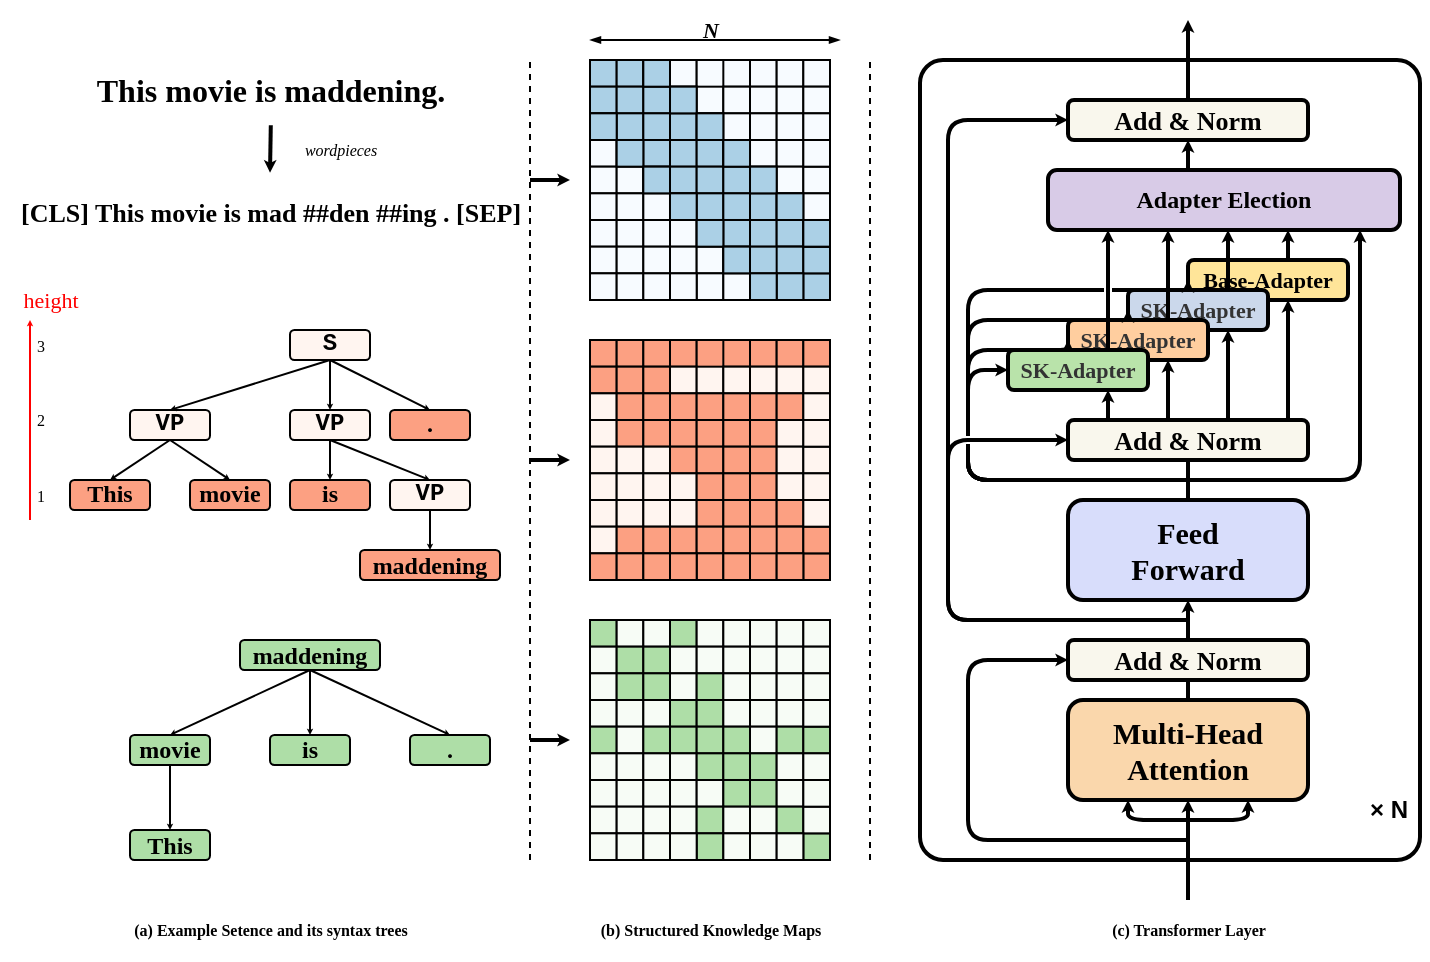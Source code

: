 <mxfile version="20.8.8" type="github">
  <diagram id="zIpmrHKljPA6NFoTWR1B" name="第 1 页">
    <mxGraphModel dx="1195" dy="657" grid="1" gridSize="10" guides="1" tooltips="1" connect="1" arrows="1" fold="1" page="1" pageScale="1" pageWidth="827" pageHeight="1169" math="0" shadow="0">
      <root>
        <mxCell id="0" />
        <mxCell id="1" parent="0" />
        <mxCell id="W2sbJVuLxVVdnoPz6O2E-69" value="" style="rounded=1;whiteSpace=wrap;html=1;fillStyle=auto;strokeWidth=2;fontFamily=Times New Roman;fontSize=11;gradientDirection=north;glass=0;arcSize=23;absoluteArcSize=1;fillColor=default;strokeColor=#000000;" parent="1" vertex="1">
          <mxGeometry x="500" y="210" width="250" height="400" as="geometry" />
        </mxCell>
        <mxCell id="W2sbJVuLxVVdnoPz6O2E-37" value="" style="edgeStyle=orthogonalEdgeStyle;elbow=vertical;strokeWidth=2;endArrow=classic;endFill=0;fontStyle=1;strokeColor=#000000;endSize=0;startSize=4;entryX=0;entryY=0.5;entryDx=0;entryDy=0;jumpStyle=none;jumpSize=2;" parent="1" target="W2sbJVuLxVVdnoPz6O2E-27" edge="1">
          <mxGeometry x="752" y="345" width="100" height="100" as="geometry">
            <mxPoint x="634" y="490" as="sourcePoint" />
            <mxPoint x="694" y="390" as="targetPoint" />
            <Array as="points">
              <mxPoint x="514" y="490" />
              <mxPoint x="514" y="400" />
            </Array>
          </mxGeometry>
        </mxCell>
        <mxCell id="Ji0CEcyrEnFxUZOUWHjL-1" value="&lt;span style=&quot;font-size: 11px;&quot;&gt;&lt;font style=&quot;font-size: 15px;&quot; face=&quot;Times New Roman&quot;&gt;&lt;b&gt;Multi-Head&lt;br style=&quot;&quot;&gt;Attention&lt;/b&gt;&lt;/font&gt;&lt;/span&gt;" style="rounded=1;whiteSpace=wrap;html=1;fillColor=#fad7ac;strokeColor=#000000;strokeWidth=2;" parent="1" vertex="1">
          <mxGeometry x="574" y="530" width="120" height="50" as="geometry" />
        </mxCell>
        <mxCell id="Ji0CEcyrEnFxUZOUWHjL-2" value="&lt;b&gt;Add &amp;amp; Norm&lt;/b&gt;" style="rounded=1;whiteSpace=wrap;html=1;strokeColor=#000000;strokeWidth=2;fontFamily=Times New Roman;fontSize=13;fillColor=#f9f7ed;" parent="1" vertex="1">
          <mxGeometry x="574" y="500" width="120" height="20" as="geometry" />
        </mxCell>
        <mxCell id="Ji0CEcyrEnFxUZOUWHjL-3" value="&lt;font style=&quot;font-size: 15px;&quot; face=&quot;Times New Roman&quot;&gt;&lt;b&gt;&lt;span style=&quot;&quot;&gt;Feed&lt;br&gt;&lt;/span&gt;Forward&lt;/b&gt;&lt;/font&gt;" style="rounded=1;whiteSpace=wrap;html=1;fillColor=#D8DDFB;strokeColor=#000000;strokeWidth=2;" parent="1" vertex="1">
          <mxGeometry x="574" y="430" width="120" height="50" as="geometry" />
        </mxCell>
        <mxCell id="Ji0CEcyrEnFxUZOUWHjL-5" value="&lt;b&gt;Add &amp;amp; Norm&lt;/b&gt;" style="rounded=1;whiteSpace=wrap;html=1;strokeColor=#000000;strokeWidth=2;fontFamily=Times New Roman;fontSize=13;fillColor=#f9f7ed;" parent="1" vertex="1">
          <mxGeometry x="574" y="230" width="120" height="20" as="geometry" />
        </mxCell>
        <mxCell id="W2sbJVuLxVVdnoPz6O2E-4" value="" style="edgeStyle=orthogonalEdgeStyle;elbow=vertical;strokeWidth=2;endArrow=classic;endFill=0;fontStyle=1;strokeColor=#000000;entryX=0;entryY=0.5;entryDx=0;entryDy=0;endSize=0;startSize=4;" parent="1" target="Ji0CEcyrEnFxUZOUWHjL-2" edge="1">
          <mxGeometry x="472" y="525" width="100" height="100" as="geometry">
            <mxPoint x="634" y="600" as="sourcePoint" />
            <mxPoint x="835" y="630" as="targetPoint" />
            <Array as="points">
              <mxPoint x="524" y="600" />
              <mxPoint x="524" y="510" />
            </Array>
          </mxGeometry>
        </mxCell>
        <mxCell id="W2sbJVuLxVVdnoPz6O2E-5" value="" style="edgeStyle=elbowEdgeStyle;elbow=vertical;strokeWidth=2;endArrow=classic;endFill=0;fontStyle=1;strokeColor=#000000;entryX=0.75;entryY=1;entryDx=0;entryDy=0;endSize=0;startSize=4;" parent="1" target="Ji0CEcyrEnFxUZOUWHjL-1" edge="1">
          <mxGeometry x="457" y="535" width="100" height="100" as="geometry">
            <mxPoint x="634" y="590" as="sourcePoint" />
            <mxPoint x="820" y="640" as="targetPoint" />
            <Array as="points">
              <mxPoint x="664" y="590" />
              <mxPoint x="1117" y="695" />
            </Array>
          </mxGeometry>
        </mxCell>
        <mxCell id="W2sbJVuLxVVdnoPz6O2E-6" value="" style="edgeStyle=elbowEdgeStyle;elbow=vertical;strokeWidth=2;endArrow=classic;endFill=0;fontStyle=1;strokeColor=#000000;entryX=0.25;entryY=1;entryDx=0;entryDy=0;endSize=0;startSize=4;" parent="1" target="Ji0CEcyrEnFxUZOUWHjL-1" edge="1">
          <mxGeometry x="382" y="525" width="100" height="100" as="geometry">
            <mxPoint x="634" y="590" as="sourcePoint" />
            <mxPoint x="745" y="630" as="targetPoint" />
            <Array as="points">
              <mxPoint x="604" y="590" />
              <mxPoint x="1042" y="685" />
            </Array>
          </mxGeometry>
        </mxCell>
        <mxCell id="W2sbJVuLxVVdnoPz6O2E-7" value="" style="edgeStyle=elbowEdgeStyle;elbow=vertical;strokeWidth=2;endArrow=classic;endFill=0;fontStyle=1;strokeColor=#000000;entryX=0.5;entryY=1;entryDx=0;entryDy=0;endSize=0;startSize=4;" parent="1" target="Ji0CEcyrEnFxUZOUWHjL-1" edge="1">
          <mxGeometry x="352" y="540" width="100" height="100" as="geometry">
            <mxPoint x="634" y="630" as="sourcePoint" />
            <mxPoint x="715" y="645" as="targetPoint" />
            <Array as="points" />
          </mxGeometry>
        </mxCell>
        <mxCell id="W2sbJVuLxVVdnoPz6O2E-8" value="" style="edgeStyle=orthogonalEdgeStyle;elbow=vertical;strokeWidth=2;endArrow=none;endFill=0;fontStyle=1;strokeColor=#000000;endSize=0;startSize=4;exitX=0.5;exitY=0;exitDx=0;exitDy=0;" parent="1" source="Ji0CEcyrEnFxUZOUWHjL-1" edge="1">
          <mxGeometry x="682" y="525" width="100" height="100" as="geometry">
            <mxPoint x="844" y="570" as="sourcePoint" />
            <mxPoint x="634" y="520" as="targetPoint" />
          </mxGeometry>
        </mxCell>
        <mxCell id="W2sbJVuLxVVdnoPz6O2E-9" value="" style="edgeStyle=orthogonalEdgeStyle;elbow=vertical;strokeWidth=2;endArrow=classic;endFill=0;fontStyle=1;strokeColor=#000000;entryX=0.5;entryY=1;entryDx=0;entryDy=0;endSize=0;startSize=4;exitX=0.5;exitY=0;exitDx=0;exitDy=0;" parent="1" source="Ji0CEcyrEnFxUZOUWHjL-2" target="Ji0CEcyrEnFxUZOUWHjL-3" edge="1">
          <mxGeometry x="722" y="425" width="100" height="100" as="geometry">
            <mxPoint x="884" y="460" as="sourcePoint" />
            <mxPoint x="824" y="380" as="targetPoint" />
          </mxGeometry>
        </mxCell>
        <mxCell id="W2sbJVuLxVVdnoPz6O2E-14" value="" style="edgeStyle=orthogonalEdgeStyle;elbow=vertical;strokeWidth=2;endArrow=none;endFill=0;fontStyle=1;strokeColor=#000000;entryX=0.5;entryY=1;entryDx=0;entryDy=0;endSize=0;startSize=4;exitX=0.5;exitY=0;exitDx=0;exitDy=0;" parent="1" source="Ji0CEcyrEnFxUZOUWHjL-3" target="W2sbJVuLxVVdnoPz6O2E-27" edge="1">
          <mxGeometry x="732" y="435" width="100" height="100" as="geometry">
            <mxPoint x="894" y="470" as="sourcePoint" />
            <mxPoint x="834" y="390" as="targetPoint" />
          </mxGeometry>
        </mxCell>
        <mxCell id="W2sbJVuLxVVdnoPz6O2E-17" value="" style="edgeStyle=orthogonalEdgeStyle;elbow=vertical;strokeWidth=2;endArrow=classic;endFill=0;fontStyle=1;strokeColor=#000000;entryX=0;entryY=0.5;entryDx=0;entryDy=0;endSize=0;startSize=4;" parent="1" target="Ji0CEcyrEnFxUZOUWHjL-5" edge="1">
          <mxGeometry x="642" y="455" width="100" height="100" as="geometry">
            <mxPoint x="634" y="490" as="sourcePoint" />
            <mxPoint x="744" y="410" as="targetPoint" />
            <Array as="points">
              <mxPoint x="514" y="490" />
              <mxPoint x="514" y="240" />
            </Array>
          </mxGeometry>
        </mxCell>
        <mxCell id="W2sbJVuLxVVdnoPz6O2E-22" value="&lt;b style=&quot;font-size: 11px;&quot;&gt;&lt;font face=&quot;Times New Roman&quot; style=&quot;font-size: 11px;&quot;&gt;Base-Adapter&lt;/font&gt;&lt;/b&gt;" style="rounded=1;whiteSpace=wrap;html=1;align=center;fillColor=#FFE599;strokeWidth=2;rotation=0;strokeColor=#000000;fontSize=11;" parent="1" vertex="1">
          <mxGeometry x="634" y="310" width="80" height="20" as="geometry" />
        </mxCell>
        <mxCell id="W2sbJVuLxVVdnoPz6O2E-21" value="&lt;b style=&quot;border-color: var(--border-color); color: rgb(51, 51, 51); font-family: &amp;quot;Times New Roman&amp;quot;; font-size: 11px;&quot;&gt;SK-Adapter&lt;/b&gt;" style="rounded=1;whiteSpace=wrap;html=1;align=center;fillColor=#cbd8eb;strokeWidth=2;strokeColor=#000000;fontSize=11;" parent="1" vertex="1">
          <mxGeometry x="604" y="325" width="70" height="20" as="geometry" />
        </mxCell>
        <mxCell id="W2sbJVuLxVVdnoPz6O2E-20" value="&lt;b style=&quot;border-color: var(--border-color); color: rgb(51, 51, 51); font-family: &amp;quot;Times New Roman&amp;quot;; font-size: 11px;&quot;&gt;SK-Adapter&lt;/b&gt;" style="rounded=1;whiteSpace=wrap;html=1;align=center;fillColor=#FFCE9F;strokeColor=#000000;strokeWidth=2;rotation=0;fontSize=11;" parent="1" vertex="1">
          <mxGeometry x="574" y="340" width="70" height="20" as="geometry" />
        </mxCell>
        <mxCell id="W2sbJVuLxVVdnoPz6O2E-65" value="" style="edgeStyle=orthogonalEdgeStyle;elbow=vertical;strokeWidth=2;endArrow=classic;endFill=0;fontStyle=1;strokeColor=#000000;endSize=0;startSize=4;entryX=0;entryY=0.5;entryDx=0;entryDy=0;jumpStyle=gap;jumpSize=2;" parent="1" target="W2sbJVuLxVVdnoPz6O2E-20" edge="1">
          <mxGeometry x="952" y="284.98" width="100" height="100" as="geometry">
            <mxPoint x="634" y="420" as="sourcePoint" />
            <mxPoint x="894" y="339.98" as="targetPoint" />
            <Array as="points">
              <mxPoint x="524" y="420" />
              <mxPoint x="524" y="355" />
            </Array>
          </mxGeometry>
        </mxCell>
        <mxCell id="W2sbJVuLxVVdnoPz6O2E-18" value="&lt;font face=&quot;Times New Roman&quot; style=&quot;font-size: 11px;&quot;&gt;&lt;b style=&quot;font-size: 11px;&quot;&gt;SK-Adapter&lt;/b&gt;&lt;/font&gt;" style="rounded=1;whiteSpace=wrap;html=1;align=center;fillColor=#B9E3AA;fillStyle=auto;gradientDirection=north;fontColor=#333333;strokeColor=#000000;strokeWidth=2;fontSize=11;" parent="1" vertex="1">
          <mxGeometry x="544" y="355" width="70" height="20" as="geometry" />
        </mxCell>
        <mxCell id="W2sbJVuLxVVdnoPz6O2E-27" value="&lt;b&gt;Add &amp;amp; Norm&lt;/b&gt;" style="rounded=1;whiteSpace=wrap;html=1;strokeColor=#000000;strokeWidth=2;fontFamily=Times New Roman;fontSize=13;fillColor=#f9f7ed;" parent="1" vertex="1">
          <mxGeometry x="574" y="390" width="120" height="20" as="geometry" />
        </mxCell>
        <mxCell id="W2sbJVuLxVVdnoPz6O2E-36" value="&lt;b&gt;Adapter Election&lt;/b&gt;" style="rounded=1;whiteSpace=wrap;html=1;fillStyle=auto;strokeColor=#000000;strokeWidth=2;fontFamily=Times New Roman;fillColor=#D8CBE7;gradientDirection=north;" parent="1" vertex="1">
          <mxGeometry x="564" y="265" width="176" height="30" as="geometry" />
        </mxCell>
        <mxCell id="W2sbJVuLxVVdnoPz6O2E-38" value="" style="edgeStyle=orthogonalEdgeStyle;elbow=vertical;strokeWidth=2;endArrow=classic;endFill=0;fontStyle=1;strokeColor=#000000;endSize=0;startSize=4;exitX=0.5;exitY=0;exitDx=0;exitDy=0;" parent="1" source="Ji0CEcyrEnFxUZOUWHjL-5" edge="1">
          <mxGeometry x="762" y="355" width="100" height="100" as="geometry">
            <mxPoint x="924" y="390" as="sourcePoint" />
            <mxPoint x="634" y="190" as="targetPoint" />
          </mxGeometry>
        </mxCell>
        <mxCell id="W2sbJVuLxVVdnoPz6O2E-63" value="" style="elbow=vertical;strokeWidth=2;endArrow=classic;endFill=0;fontStyle=1;strokeColor=#000000;endSize=0;startSize=4;" parent="1" edge="1">
          <mxGeometry x="531.76" y="235" width="100" height="100" as="geometry">
            <mxPoint x="634" y="265" as="sourcePoint" />
            <mxPoint x="634" y="250" as="targetPoint" />
          </mxGeometry>
        </mxCell>
        <mxCell id="W2sbJVuLxVVdnoPz6O2E-64" value="" style="edgeStyle=orthogonalEdgeStyle;elbow=vertical;strokeWidth=2;endArrow=classic;endFill=0;fontStyle=1;strokeColor=#000000;endSize=0;startSize=4;entryX=0;entryY=0.5;entryDx=0;entryDy=0;jumpStyle=gap;jumpSize=2;" parent="1" target="W2sbJVuLxVVdnoPz6O2E-18" edge="1">
          <mxGeometry x="882" y="334.98" width="100" height="100" as="geometry">
            <mxPoint x="634" y="420" as="sourcePoint" />
            <mxPoint x="824" y="389.98" as="targetPoint" />
            <Array as="points">
              <mxPoint x="524" y="420" />
              <mxPoint x="524" y="365" />
            </Array>
          </mxGeometry>
        </mxCell>
        <mxCell id="674ryOGhswU-Gjs8rszS-2" value="" style="edgeStyle=orthogonalEdgeStyle;elbow=vertical;strokeWidth=2;endArrow=classic;endFill=0;fontStyle=1;strokeColor=#000000;endSize=0;startSize=4;" parent="1" target="W2sbJVuLxVVdnoPz6O2E-36" edge="1">
          <mxGeometry x="825.97" y="374.55" width="100" height="100" as="geometry">
            <mxPoint x="633.97" y="420" as="sourcePoint" />
            <mxPoint x="714" y="300" as="targetPoint" />
            <Array as="points">
              <mxPoint x="720" y="420" />
            </Array>
          </mxGeometry>
        </mxCell>
        <mxCell id="674ryOGhswU-Gjs8rszS-3" value="&lt;b&gt;× N&lt;/b&gt;" style="text;html=1;align=center;verticalAlign=middle;resizable=0;points=[];autosize=1;strokeColor=none;fillColor=none;" parent="1" vertex="1">
          <mxGeometry x="714" y="570" width="40" height="30" as="geometry" />
        </mxCell>
        <mxCell id="NBOihjwnFuiglqKmaTOZ-264" value="" style="group;strokeColor=#000000;strokeWidth=1;" parent="1" vertex="1" connectable="0">
          <mxGeometry x="335" y="490" width="120" height="120" as="geometry" />
        </mxCell>
        <mxCell id="NBOihjwnFuiglqKmaTOZ-1" value="" style="whiteSpace=wrap;html=1;aspect=fixed;strokeWidth=1;fillColor=#AEDEA7;strokeColor=#000000;" parent="NBOihjwnFuiglqKmaTOZ-264" vertex="1">
          <mxGeometry width="13.333" height="13.333" as="geometry" />
        </mxCell>
        <mxCell id="NBOihjwnFuiglqKmaTOZ-2" value="" style="whiteSpace=wrap;html=1;aspect=fixed;strokeWidth=1;fillColor=#F7FCF6;strokeColor=#000000;" parent="NBOihjwnFuiglqKmaTOZ-264" vertex="1">
          <mxGeometry x="13.333" width="13.333" height="13.333" as="geometry" />
        </mxCell>
        <mxCell id="NBOihjwnFuiglqKmaTOZ-3" value="" style="whiteSpace=wrap;html=1;aspect=fixed;strokeWidth=1;fillColor=#F7FCF6;strokeColor=#000000;" parent="NBOihjwnFuiglqKmaTOZ-264" vertex="1">
          <mxGeometry x="26.667" width="13.333" height="13.333" as="geometry" />
        </mxCell>
        <mxCell id="NBOihjwnFuiglqKmaTOZ-4" value="" style="whiteSpace=wrap;html=1;aspect=fixed;strokeWidth=1;fillColor=#AEDEA7;strokeColor=#000000;" parent="NBOihjwnFuiglqKmaTOZ-264" vertex="1">
          <mxGeometry x="40" width="13.333" height="13.333" as="geometry" />
        </mxCell>
        <mxCell id="NBOihjwnFuiglqKmaTOZ-6" value="" style="whiteSpace=wrap;html=1;aspect=fixed;strokeWidth=1;fillColor=#F7FCF6;strokeColor=#000000;" parent="NBOihjwnFuiglqKmaTOZ-264" vertex="1">
          <mxGeometry x="53.333" width="13.333" height="13.333" as="geometry" />
        </mxCell>
        <mxCell id="NBOihjwnFuiglqKmaTOZ-7" value="" style="whiteSpace=wrap;html=1;aspect=fixed;strokeWidth=1;fillColor=#F7FCF6;strokeColor=#000000;" parent="NBOihjwnFuiglqKmaTOZ-264" vertex="1">
          <mxGeometry x="66.667" width="13.333" height="13.333" as="geometry" />
        </mxCell>
        <mxCell id="NBOihjwnFuiglqKmaTOZ-8" value="" style="whiteSpace=wrap;html=1;aspect=fixed;strokeWidth=1;fillColor=#F7FCF6;strokeColor=#000000;" parent="NBOihjwnFuiglqKmaTOZ-264" vertex="1">
          <mxGeometry x="80" width="13.333" height="13.333" as="geometry" />
        </mxCell>
        <mxCell id="NBOihjwnFuiglqKmaTOZ-9" value="" style="whiteSpace=wrap;html=1;aspect=fixed;strokeWidth=1;fillColor=#F7FCF6;strokeColor=#000000;" parent="NBOihjwnFuiglqKmaTOZ-264" vertex="1">
          <mxGeometry x="93.333" width="13.333" height="13.333" as="geometry" />
        </mxCell>
        <mxCell id="NBOihjwnFuiglqKmaTOZ-10" value="" style="whiteSpace=wrap;html=1;aspect=fixed;strokeWidth=1;fillColor=#F7FCF6;strokeColor=#000000;" parent="NBOihjwnFuiglqKmaTOZ-264" vertex="1">
          <mxGeometry y="13.333" width="13.333" height="13.333" as="geometry" />
        </mxCell>
        <mxCell id="NBOihjwnFuiglqKmaTOZ-11" value="" style="whiteSpace=wrap;html=1;aspect=fixed;strokeWidth=1;fillColor=#AEDEA7;strokeColor=#000000;" parent="NBOihjwnFuiglqKmaTOZ-264" vertex="1">
          <mxGeometry x="13.333" y="13.333" width="13.333" height="13.333" as="geometry" />
        </mxCell>
        <mxCell id="NBOihjwnFuiglqKmaTOZ-12" value="" style="whiteSpace=wrap;html=1;aspect=fixed;strokeWidth=1;fillColor=#AEDEA7;strokeColor=#000000;" parent="NBOihjwnFuiglqKmaTOZ-264" vertex="1">
          <mxGeometry x="26.667" y="13.333" width="13.333" height="13.333" as="geometry" />
        </mxCell>
        <mxCell id="NBOihjwnFuiglqKmaTOZ-13" value="" style="whiteSpace=wrap;html=1;aspect=fixed;strokeWidth=1;fillColor=#F7FCF6;strokeColor=#000000;" parent="NBOihjwnFuiglqKmaTOZ-264" vertex="1">
          <mxGeometry x="40" y="13.333" width="13.333" height="13.333" as="geometry" />
        </mxCell>
        <mxCell id="NBOihjwnFuiglqKmaTOZ-14" value="" style="whiteSpace=wrap;html=1;aspect=fixed;strokeWidth=1;fillColor=#F7FCF6;strokeColor=#000000;" parent="NBOihjwnFuiglqKmaTOZ-264" vertex="1">
          <mxGeometry x="53.333" y="13.333" width="13.333" height="13.333" as="geometry" />
        </mxCell>
        <mxCell id="NBOihjwnFuiglqKmaTOZ-15" value="" style="whiteSpace=wrap;html=1;aspect=fixed;strokeWidth=1;fillColor=#F7FCF6;strokeColor=#000000;" parent="NBOihjwnFuiglqKmaTOZ-264" vertex="1">
          <mxGeometry x="66.667" y="13.333" width="13.333" height="13.333" as="geometry" />
        </mxCell>
        <mxCell id="NBOihjwnFuiglqKmaTOZ-16" value="" style="whiteSpace=wrap;html=1;aspect=fixed;strokeWidth=1;fillColor=#F7FCF6;strokeColor=#000000;" parent="NBOihjwnFuiglqKmaTOZ-264" vertex="1">
          <mxGeometry x="80" y="13.333" width="13.333" height="13.333" as="geometry" />
        </mxCell>
        <mxCell id="NBOihjwnFuiglqKmaTOZ-17" value="" style="whiteSpace=wrap;html=1;aspect=fixed;strokeWidth=1;fillColor=#F7FCF6;strokeColor=#000000;" parent="NBOihjwnFuiglqKmaTOZ-264" vertex="1">
          <mxGeometry x="93.333" y="13.333" width="13.333" height="13.333" as="geometry" />
        </mxCell>
        <mxCell id="NBOihjwnFuiglqKmaTOZ-18" value="" style="whiteSpace=wrap;html=1;aspect=fixed;strokeWidth=1;fillColor=#F7FCF6;strokeColor=#000000;" parent="NBOihjwnFuiglqKmaTOZ-264" vertex="1">
          <mxGeometry y="26.667" width="13.333" height="13.333" as="geometry" />
        </mxCell>
        <mxCell id="NBOihjwnFuiglqKmaTOZ-19" value="" style="whiteSpace=wrap;html=1;aspect=fixed;strokeWidth=1;fillColor=#AEDEA7;strokeColor=#000000;" parent="NBOihjwnFuiglqKmaTOZ-264" vertex="1">
          <mxGeometry x="13.333" y="26.667" width="13.333" height="13.333" as="geometry" />
        </mxCell>
        <mxCell id="NBOihjwnFuiglqKmaTOZ-20" value="" style="whiteSpace=wrap;html=1;aspect=fixed;strokeWidth=1;fillColor=#AEDEA7;strokeColor=#000000;" parent="NBOihjwnFuiglqKmaTOZ-264" vertex="1">
          <mxGeometry x="26.667" y="26.667" width="13.333" height="13.333" as="geometry" />
        </mxCell>
        <mxCell id="NBOihjwnFuiglqKmaTOZ-21" value="" style="whiteSpace=wrap;html=1;aspect=fixed;strokeWidth=1;fillColor=#F7FCF6;strokeColor=#000000;" parent="NBOihjwnFuiglqKmaTOZ-264" vertex="1">
          <mxGeometry x="40" y="26.667" width="13.333" height="13.333" as="geometry" />
        </mxCell>
        <mxCell id="NBOihjwnFuiglqKmaTOZ-22" value="" style="whiteSpace=wrap;html=1;aspect=fixed;strokeWidth=1;fillColor=#AEDEA7;strokeColor=#000000;" parent="NBOihjwnFuiglqKmaTOZ-264" vertex="1">
          <mxGeometry x="53.333" y="26.667" width="13.333" height="13.333" as="geometry" />
        </mxCell>
        <mxCell id="NBOihjwnFuiglqKmaTOZ-23" value="" style="whiteSpace=wrap;html=1;aspect=fixed;strokeWidth=1;fillColor=#F7FCF6;strokeColor=#000000;" parent="NBOihjwnFuiglqKmaTOZ-264" vertex="1">
          <mxGeometry x="66.667" y="26.667" width="13.333" height="13.333" as="geometry" />
        </mxCell>
        <mxCell id="NBOihjwnFuiglqKmaTOZ-24" value="" style="whiteSpace=wrap;html=1;aspect=fixed;strokeWidth=1;fillColor=#F7FCF6;strokeColor=#000000;" parent="NBOihjwnFuiglqKmaTOZ-264" vertex="1">
          <mxGeometry x="80" y="26.667" width="13.333" height="13.333" as="geometry" />
        </mxCell>
        <mxCell id="NBOihjwnFuiglqKmaTOZ-25" value="" style="whiteSpace=wrap;html=1;aspect=fixed;strokeWidth=1;fillColor=#F7FCF6;strokeColor=#000000;" parent="NBOihjwnFuiglqKmaTOZ-264" vertex="1">
          <mxGeometry x="93.333" y="26.667" width="13.333" height="13.333" as="geometry" />
        </mxCell>
        <mxCell id="NBOihjwnFuiglqKmaTOZ-26" value="" style="whiteSpace=wrap;html=1;aspect=fixed;strokeWidth=1;fillColor=#F7FCF6;strokeColor=#000000;" parent="NBOihjwnFuiglqKmaTOZ-264" vertex="1">
          <mxGeometry y="40" width="13.333" height="13.333" as="geometry" />
        </mxCell>
        <mxCell id="NBOihjwnFuiglqKmaTOZ-27" value="" style="whiteSpace=wrap;html=1;aspect=fixed;strokeWidth=1;fillColor=#F7FCF6;strokeColor=#000000;" parent="NBOihjwnFuiglqKmaTOZ-264" vertex="1">
          <mxGeometry x="13.333" y="40" width="13.333" height="13.333" as="geometry" />
        </mxCell>
        <mxCell id="NBOihjwnFuiglqKmaTOZ-28" value="" style="whiteSpace=wrap;html=1;aspect=fixed;strokeWidth=1;fillColor=#F7FCF6;strokeColor=#000000;" parent="NBOihjwnFuiglqKmaTOZ-264" vertex="1">
          <mxGeometry x="26.667" y="40" width="13.333" height="13.333" as="geometry" />
        </mxCell>
        <mxCell id="NBOihjwnFuiglqKmaTOZ-29" value="" style="whiteSpace=wrap;html=1;aspect=fixed;strokeWidth=1;fillColor=#AEDEA7;strokeColor=#000000;" parent="NBOihjwnFuiglqKmaTOZ-264" vertex="1">
          <mxGeometry x="40" y="40" width="13.333" height="13.333" as="geometry" />
        </mxCell>
        <mxCell id="NBOihjwnFuiglqKmaTOZ-30" value="" style="whiteSpace=wrap;html=1;aspect=fixed;strokeWidth=1;fillColor=#AEDEA7;strokeColor=#000000;" parent="NBOihjwnFuiglqKmaTOZ-264" vertex="1">
          <mxGeometry x="53.333" y="40" width="13.333" height="13.333" as="geometry" />
        </mxCell>
        <mxCell id="NBOihjwnFuiglqKmaTOZ-31" value="" style="whiteSpace=wrap;html=1;aspect=fixed;strokeWidth=1;fillColor=#F7FCF6;strokeColor=#000000;" parent="NBOihjwnFuiglqKmaTOZ-264" vertex="1">
          <mxGeometry x="66.667" y="40" width="13.333" height="13.333" as="geometry" />
        </mxCell>
        <mxCell id="NBOihjwnFuiglqKmaTOZ-32" value="" style="whiteSpace=wrap;html=1;aspect=fixed;strokeWidth=1;fillColor=#F7FCF6;strokeColor=#000000;" parent="NBOihjwnFuiglqKmaTOZ-264" vertex="1">
          <mxGeometry x="80" y="40" width="13.333" height="13.333" as="geometry" />
        </mxCell>
        <mxCell id="NBOihjwnFuiglqKmaTOZ-33" value="" style="whiteSpace=wrap;html=1;aspect=fixed;strokeWidth=1;fillColor=#F7FCF6;strokeColor=#000000;" parent="NBOihjwnFuiglqKmaTOZ-264" vertex="1">
          <mxGeometry x="93.333" y="40" width="13.333" height="13.333" as="geometry" />
        </mxCell>
        <mxCell id="NBOihjwnFuiglqKmaTOZ-34" value="" style="whiteSpace=wrap;html=1;aspect=fixed;strokeWidth=1;fillColor=#AEDEA7;strokeColor=#000000;" parent="NBOihjwnFuiglqKmaTOZ-264" vertex="1">
          <mxGeometry y="53.333" width="13.333" height="13.333" as="geometry" />
        </mxCell>
        <mxCell id="NBOihjwnFuiglqKmaTOZ-35" value="" style="whiteSpace=wrap;html=1;aspect=fixed;strokeWidth=1;fillColor=#F7FCF6;strokeColor=#000000;" parent="NBOihjwnFuiglqKmaTOZ-264" vertex="1">
          <mxGeometry x="13.333" y="53.333" width="13.333" height="13.333" as="geometry" />
        </mxCell>
        <mxCell id="NBOihjwnFuiglqKmaTOZ-36" value="" style="whiteSpace=wrap;html=1;aspect=fixed;strokeWidth=1;fillColor=#AEDEA7;strokeColor=#000000;" parent="NBOihjwnFuiglqKmaTOZ-264" vertex="1">
          <mxGeometry x="26.667" y="53.333" width="13.333" height="13.333" as="geometry" />
        </mxCell>
        <mxCell id="NBOihjwnFuiglqKmaTOZ-37" value="" style="whiteSpace=wrap;html=1;aspect=fixed;strokeWidth=1;fillColor=#AEDEA7;strokeColor=#000000;" parent="NBOihjwnFuiglqKmaTOZ-264" vertex="1">
          <mxGeometry x="40" y="53.333" width="13.333" height="13.333" as="geometry" />
        </mxCell>
        <mxCell id="NBOihjwnFuiglqKmaTOZ-38" value="" style="whiteSpace=wrap;html=1;aspect=fixed;strokeWidth=1;fillColor=#AEDEA7;strokeColor=#000000;" parent="NBOihjwnFuiglqKmaTOZ-264" vertex="1">
          <mxGeometry x="53.333" y="53.333" width="13.333" height="13.333" as="geometry" />
        </mxCell>
        <mxCell id="NBOihjwnFuiglqKmaTOZ-39" value="" style="whiteSpace=wrap;html=1;aspect=fixed;strokeWidth=1;fillColor=#AEDEA7;strokeColor=#000000;" parent="NBOihjwnFuiglqKmaTOZ-264" vertex="1">
          <mxGeometry x="66.667" y="53.333" width="13.333" height="13.333" as="geometry" />
        </mxCell>
        <mxCell id="NBOihjwnFuiglqKmaTOZ-40" value="" style="whiteSpace=wrap;html=1;aspect=fixed;strokeWidth=1;fillColor=#F7FCF6;strokeColor=#000000;" parent="NBOihjwnFuiglqKmaTOZ-264" vertex="1">
          <mxGeometry x="80" y="53.333" width="13.333" height="13.333" as="geometry" />
        </mxCell>
        <mxCell id="NBOihjwnFuiglqKmaTOZ-41" value="" style="whiteSpace=wrap;html=1;aspect=fixed;strokeWidth=1;fillColor=#AEDEA7;strokeColor=#000000;" parent="NBOihjwnFuiglqKmaTOZ-264" vertex="1">
          <mxGeometry x="93.333" y="53.333" width="13.333" height="13.333" as="geometry" />
        </mxCell>
        <mxCell id="NBOihjwnFuiglqKmaTOZ-42" value="" style="whiteSpace=wrap;html=1;aspect=fixed;strokeWidth=1;fillColor=#F7FCF6;strokeColor=#000000;" parent="NBOihjwnFuiglqKmaTOZ-264" vertex="1">
          <mxGeometry y="66.667" width="13.333" height="13.333" as="geometry" />
        </mxCell>
        <mxCell id="NBOihjwnFuiglqKmaTOZ-43" value="" style="whiteSpace=wrap;html=1;aspect=fixed;strokeWidth=1;fillColor=#F7FCF6;strokeColor=#000000;" parent="NBOihjwnFuiglqKmaTOZ-264" vertex="1">
          <mxGeometry x="13.333" y="66.667" width="13.333" height="13.333" as="geometry" />
        </mxCell>
        <mxCell id="NBOihjwnFuiglqKmaTOZ-44" value="" style="whiteSpace=wrap;html=1;aspect=fixed;strokeWidth=1;fillColor=#F7FCF6;strokeColor=#000000;" parent="NBOihjwnFuiglqKmaTOZ-264" vertex="1">
          <mxGeometry x="26.667" y="66.667" width="13.333" height="13.333" as="geometry" />
        </mxCell>
        <mxCell id="NBOihjwnFuiglqKmaTOZ-45" value="" style="whiteSpace=wrap;html=1;aspect=fixed;strokeWidth=1;fillColor=#F7FCF6;strokeColor=#000000;" parent="NBOihjwnFuiglqKmaTOZ-264" vertex="1">
          <mxGeometry x="40" y="66.667" width="13.333" height="13.333" as="geometry" />
        </mxCell>
        <mxCell id="NBOihjwnFuiglqKmaTOZ-46" value="" style="whiteSpace=wrap;html=1;aspect=fixed;strokeWidth=1;fillColor=#AEDEA7;direction=south;strokeColor=#000000;" parent="NBOihjwnFuiglqKmaTOZ-264" vertex="1">
          <mxGeometry x="53.333" y="66.667" width="13.333" height="13.333" as="geometry" />
        </mxCell>
        <mxCell id="NBOihjwnFuiglqKmaTOZ-47" value="" style="whiteSpace=wrap;html=1;aspect=fixed;strokeWidth=1;fillColor=#AEDEA7;strokeColor=#000000;" parent="NBOihjwnFuiglqKmaTOZ-264" vertex="1">
          <mxGeometry x="66.667" y="66.667" width="13.333" height="13.333" as="geometry" />
        </mxCell>
        <mxCell id="NBOihjwnFuiglqKmaTOZ-48" value="" style="whiteSpace=wrap;html=1;aspect=fixed;strokeWidth=1;fillColor=#AEDEA7;strokeColor=#000000;" parent="NBOihjwnFuiglqKmaTOZ-264" vertex="1">
          <mxGeometry x="80" y="66.667" width="13.333" height="13.333" as="geometry" />
        </mxCell>
        <mxCell id="NBOihjwnFuiglqKmaTOZ-49" value="" style="whiteSpace=wrap;html=1;aspect=fixed;strokeWidth=1;fillColor=#F7FCF6;strokeColor=#000000;" parent="NBOihjwnFuiglqKmaTOZ-264" vertex="1">
          <mxGeometry x="93.333" y="66.667" width="13.333" height="13.333" as="geometry" />
        </mxCell>
        <mxCell id="NBOihjwnFuiglqKmaTOZ-50" value="" style="whiteSpace=wrap;html=1;aspect=fixed;strokeWidth=1;fillColor=#F7FCF6;strokeColor=#000000;" parent="NBOihjwnFuiglqKmaTOZ-264" vertex="1">
          <mxGeometry y="80" width="13.333" height="13.333" as="geometry" />
        </mxCell>
        <mxCell id="NBOihjwnFuiglqKmaTOZ-51" value="" style="whiteSpace=wrap;html=1;aspect=fixed;strokeWidth=1;fillColor=#F7FCF6;strokeColor=#000000;" parent="NBOihjwnFuiglqKmaTOZ-264" vertex="1">
          <mxGeometry x="13.333" y="80" width="13.333" height="13.333" as="geometry" />
        </mxCell>
        <mxCell id="NBOihjwnFuiglqKmaTOZ-52" value="" style="whiteSpace=wrap;html=1;aspect=fixed;strokeWidth=1;fillColor=#F7FCF6;strokeColor=#000000;" parent="NBOihjwnFuiglqKmaTOZ-264" vertex="1">
          <mxGeometry x="26.667" y="80" width="13.333" height="13.333" as="geometry" />
        </mxCell>
        <mxCell id="NBOihjwnFuiglqKmaTOZ-53" value="" style="whiteSpace=wrap;html=1;aspect=fixed;strokeWidth=1;fillColor=#F7FCF6;strokeColor=#000000;" parent="NBOihjwnFuiglqKmaTOZ-264" vertex="1">
          <mxGeometry x="40" y="80" width="13.333" height="13.333" as="geometry" />
        </mxCell>
        <mxCell id="NBOihjwnFuiglqKmaTOZ-54" value="" style="whiteSpace=wrap;html=1;aspect=fixed;strokeWidth=1;fillColor=#F7FCF6;strokeColor=#000000;" parent="NBOihjwnFuiglqKmaTOZ-264" vertex="1">
          <mxGeometry x="53.333" y="80" width="13.333" height="13.333" as="geometry" />
        </mxCell>
        <mxCell id="NBOihjwnFuiglqKmaTOZ-55" value="" style="whiteSpace=wrap;html=1;aspect=fixed;strokeWidth=1;fillColor=#AEDEA7;direction=south;strokeColor=#000000;" parent="NBOihjwnFuiglqKmaTOZ-264" vertex="1">
          <mxGeometry x="66.667" y="80" width="13.333" height="13.333" as="geometry" />
        </mxCell>
        <mxCell id="NBOihjwnFuiglqKmaTOZ-56" value="" style="whiteSpace=wrap;html=1;aspect=fixed;strokeWidth=1;fillColor=#AEDEA7;strokeColor=#000000;" parent="NBOihjwnFuiglqKmaTOZ-264" vertex="1">
          <mxGeometry x="80" y="80" width="13.333" height="13.333" as="geometry" />
        </mxCell>
        <mxCell id="NBOihjwnFuiglqKmaTOZ-57" value="" style="whiteSpace=wrap;html=1;aspect=fixed;strokeWidth=1;fillColor=#F7FCF6;strokeColor=#000000;" parent="NBOihjwnFuiglqKmaTOZ-264" vertex="1">
          <mxGeometry x="93.333" y="80" width="13.333" height="13.333" as="geometry" />
        </mxCell>
        <mxCell id="NBOihjwnFuiglqKmaTOZ-58" value="" style="whiteSpace=wrap;html=1;aspect=fixed;strokeWidth=1;fillColor=#F7FCF6;strokeColor=#000000;" parent="NBOihjwnFuiglqKmaTOZ-264" vertex="1">
          <mxGeometry y="93.333" width="13.333" height="13.333" as="geometry" />
        </mxCell>
        <mxCell id="NBOihjwnFuiglqKmaTOZ-59" value="" style="whiteSpace=wrap;html=1;aspect=fixed;strokeWidth=1;fillColor=#F7FCF6;strokeColor=#000000;" parent="NBOihjwnFuiglqKmaTOZ-264" vertex="1">
          <mxGeometry x="13.333" y="93.333" width="13.333" height="13.333" as="geometry" />
        </mxCell>
        <mxCell id="NBOihjwnFuiglqKmaTOZ-60" value="" style="whiteSpace=wrap;html=1;aspect=fixed;strokeWidth=1;fillColor=#F7FCF6;strokeColor=#000000;" parent="NBOihjwnFuiglqKmaTOZ-264" vertex="1">
          <mxGeometry x="26.667" y="93.333" width="13.333" height="13.333" as="geometry" />
        </mxCell>
        <mxCell id="NBOihjwnFuiglqKmaTOZ-61" value="" style="whiteSpace=wrap;html=1;aspect=fixed;strokeWidth=1;fillColor=#F7FCF6;strokeColor=#000000;" parent="NBOihjwnFuiglqKmaTOZ-264" vertex="1">
          <mxGeometry x="40" y="93.333" width="13.333" height="13.333" as="geometry" />
        </mxCell>
        <mxCell id="NBOihjwnFuiglqKmaTOZ-62" value="" style="whiteSpace=wrap;html=1;aspect=fixed;strokeWidth=1;fillColor=#AEDEA7;strokeColor=#000000;" parent="NBOihjwnFuiglqKmaTOZ-264" vertex="1">
          <mxGeometry x="53.333" y="93.333" width="13.333" height="13.333" as="geometry" />
        </mxCell>
        <mxCell id="NBOihjwnFuiglqKmaTOZ-63" value="" style="whiteSpace=wrap;html=1;aspect=fixed;strokeWidth=1;fillColor=#F7FCF6;strokeColor=#000000;" parent="NBOihjwnFuiglqKmaTOZ-264" vertex="1">
          <mxGeometry x="66.667" y="93.333" width="13.333" height="13.333" as="geometry" />
        </mxCell>
        <mxCell id="NBOihjwnFuiglqKmaTOZ-64" value="" style="whiteSpace=wrap;html=1;aspect=fixed;strokeWidth=1;fillColor=#F7FCF6;strokeColor=#000000;" parent="NBOihjwnFuiglqKmaTOZ-264" vertex="1">
          <mxGeometry x="80" y="93.333" width="13.333" height="13.333" as="geometry" />
        </mxCell>
        <mxCell id="NBOihjwnFuiglqKmaTOZ-65" value="" style="whiteSpace=wrap;html=1;aspect=fixed;strokeWidth=1;fillColor=#AEDEA7;strokeColor=#000000;" parent="NBOihjwnFuiglqKmaTOZ-264" vertex="1">
          <mxGeometry x="93.333" y="93.333" width="13.333" height="13.333" as="geometry" />
        </mxCell>
        <mxCell id="NBOihjwnFuiglqKmaTOZ-77" value="" style="whiteSpace=wrap;html=1;aspect=fixed;strokeWidth=1;fillColor=#AEDEA7;strokeColor=#000000;" parent="NBOihjwnFuiglqKmaTOZ-264" vertex="1">
          <mxGeometry x="53.333" y="106.667" width="13.333" height="13.333" as="geometry" />
        </mxCell>
        <mxCell id="NBOihjwnFuiglqKmaTOZ-78" value="" style="whiteSpace=wrap;html=1;aspect=fixed;strokeWidth=1;fillColor=#AEDEA7;strokeColor=#000000;" parent="NBOihjwnFuiglqKmaTOZ-264" vertex="1">
          <mxGeometry x="106.667" y="106.667" width="13.333" height="13.333" as="geometry" />
        </mxCell>
        <mxCell id="NBOihjwnFuiglqKmaTOZ-79" value="" style="whiteSpace=wrap;html=1;aspect=fixed;strokeWidth=1;fillColor=#AEDEA7;strokeColor=#000000;" parent="NBOihjwnFuiglqKmaTOZ-264" vertex="1">
          <mxGeometry x="106.667" y="53.333" width="13.333" height="13.333" as="geometry" />
        </mxCell>
        <mxCell id="NBOihjwnFuiglqKmaTOZ-80" value="" style="whiteSpace=wrap;html=1;aspect=fixed;strokeWidth=1;fillColor=#F7FCF6;strokeColor=#000000;" parent="NBOihjwnFuiglqKmaTOZ-264" vertex="1">
          <mxGeometry y="106.667" width="13.333" height="13.333" as="geometry" />
        </mxCell>
        <mxCell id="NBOihjwnFuiglqKmaTOZ-81" value="" style="whiteSpace=wrap;html=1;aspect=fixed;strokeWidth=1;fillColor=#F7FCF6;strokeColor=#000000;" parent="NBOihjwnFuiglqKmaTOZ-264" vertex="1">
          <mxGeometry x="13.333" y="106.667" width="13.333" height="13.333" as="geometry" />
        </mxCell>
        <mxCell id="NBOihjwnFuiglqKmaTOZ-82" value="" style="whiteSpace=wrap;html=1;aspect=fixed;strokeWidth=1;fillColor=#F7FCF6;strokeColor=#000000;" parent="NBOihjwnFuiglqKmaTOZ-264" vertex="1">
          <mxGeometry x="26.667" y="106.667" width="13.333" height="13.333" as="geometry" />
        </mxCell>
        <mxCell id="NBOihjwnFuiglqKmaTOZ-83" value="" style="whiteSpace=wrap;html=1;aspect=fixed;strokeWidth=1;fillColor=#F7FCF6;strokeColor=#000000;" parent="NBOihjwnFuiglqKmaTOZ-264" vertex="1">
          <mxGeometry x="40" y="106.667" width="13.333" height="13.333" as="geometry" />
        </mxCell>
        <mxCell id="NBOihjwnFuiglqKmaTOZ-84" value="" style="whiteSpace=wrap;html=1;aspect=fixed;strokeWidth=1;fillColor=#F7FCF6;strokeColor=#000000;" parent="NBOihjwnFuiglqKmaTOZ-264" vertex="1">
          <mxGeometry x="106.667" y="93.333" width="13.333" height="13.333" as="geometry" />
        </mxCell>
        <mxCell id="NBOihjwnFuiglqKmaTOZ-85" value="" style="whiteSpace=wrap;html=1;aspect=fixed;strokeWidth=1;fillColor=#F7FCF6;strokeColor=#000000;" parent="NBOihjwnFuiglqKmaTOZ-264" vertex="1">
          <mxGeometry x="66.667" y="106.667" width="13.333" height="13.333" as="geometry" />
        </mxCell>
        <mxCell id="NBOihjwnFuiglqKmaTOZ-86" value="" style="whiteSpace=wrap;html=1;aspect=fixed;strokeWidth=1;fillColor=#F7FCF6;strokeColor=#000000;" parent="NBOihjwnFuiglqKmaTOZ-264" vertex="1">
          <mxGeometry x="80" y="106.667" width="13.333" height="13.333" as="geometry" />
        </mxCell>
        <mxCell id="NBOihjwnFuiglqKmaTOZ-87" value="" style="whiteSpace=wrap;html=1;aspect=fixed;strokeWidth=1;fillColor=#F7FCF6;strokeColor=#000000;" parent="NBOihjwnFuiglqKmaTOZ-264" vertex="1">
          <mxGeometry x="93.333" y="106.667" width="13.333" height="13.333" as="geometry" />
        </mxCell>
        <mxCell id="NBOihjwnFuiglqKmaTOZ-88" value="" style="whiteSpace=wrap;html=1;aspect=fixed;strokeWidth=1;fillColor=#F7FCF6;strokeColor=#000000;" parent="NBOihjwnFuiglqKmaTOZ-264" vertex="1">
          <mxGeometry x="106.667" y="66.667" width="13.333" height="13.333" as="geometry" />
        </mxCell>
        <mxCell id="NBOihjwnFuiglqKmaTOZ-89" value="" style="whiteSpace=wrap;html=1;aspect=fixed;strokeWidth=1;fillColor=#F7FCF6;strokeColor=#000000;" parent="NBOihjwnFuiglqKmaTOZ-264" vertex="1">
          <mxGeometry x="106.667" y="80" width="13.333" height="13.333" as="geometry" />
        </mxCell>
        <mxCell id="NBOihjwnFuiglqKmaTOZ-94" value="" style="whiteSpace=wrap;html=1;aspect=fixed;strokeWidth=1;fillColor=#F7FCF6;strokeColor=#000000;" parent="NBOihjwnFuiglqKmaTOZ-264" vertex="1">
          <mxGeometry x="106.667" width="13.333" height="13.333" as="geometry" />
        </mxCell>
        <mxCell id="NBOihjwnFuiglqKmaTOZ-95" value="" style="whiteSpace=wrap;html=1;aspect=fixed;strokeWidth=1;fillColor=#F7FCF6;strokeColor=#000000;" parent="NBOihjwnFuiglqKmaTOZ-264" vertex="1">
          <mxGeometry x="106.667" y="13.333" width="13.333" height="13.333" as="geometry" />
        </mxCell>
        <mxCell id="NBOihjwnFuiglqKmaTOZ-96" value="" style="whiteSpace=wrap;html=1;aspect=fixed;strokeWidth=1;fillColor=#F7FCF6;strokeColor=#000000;" parent="NBOihjwnFuiglqKmaTOZ-264" vertex="1">
          <mxGeometry x="106.667" y="26.667" width="13.333" height="13.333" as="geometry" />
        </mxCell>
        <mxCell id="NBOihjwnFuiglqKmaTOZ-97" value="" style="whiteSpace=wrap;html=1;aspect=fixed;strokeWidth=1;fillColor=#F7FCF6;strokeColor=#000000;" parent="NBOihjwnFuiglqKmaTOZ-264" vertex="1">
          <mxGeometry x="106.667" y="40" width="13.333" height="13.333" as="geometry" />
        </mxCell>
        <mxCell id="NBOihjwnFuiglqKmaTOZ-265" value="" style="group;strokeColor=#000000;strokeWidth=1;" parent="1" vertex="1" connectable="0">
          <mxGeometry x="335" y="350" width="120" height="120" as="geometry" />
        </mxCell>
        <mxCell id="NBOihjwnFuiglqKmaTOZ-98" value="" style="whiteSpace=wrap;html=1;aspect=fixed;strokeWidth=1;fillColor=#fca082;strokeColor=#000000;" parent="NBOihjwnFuiglqKmaTOZ-265" vertex="1">
          <mxGeometry width="13.333" height="13.333" as="geometry" />
        </mxCell>
        <mxCell id="NBOihjwnFuiglqKmaTOZ-99" value="" style="whiteSpace=wrap;html=1;aspect=fixed;strokeWidth=1;fillColor=#fca082;strokeColor=#000000;" parent="NBOihjwnFuiglqKmaTOZ-265" vertex="1">
          <mxGeometry x="13.333" width="13.333" height="13.333" as="geometry" />
        </mxCell>
        <mxCell id="NBOihjwnFuiglqKmaTOZ-100" value="" style="whiteSpace=wrap;html=1;aspect=fixed;strokeWidth=1;fillColor=#fca082;strokeColor=#000000;" parent="NBOihjwnFuiglqKmaTOZ-265" vertex="1">
          <mxGeometry x="26.667" width="13.333" height="13.333" as="geometry" />
        </mxCell>
        <mxCell id="NBOihjwnFuiglqKmaTOZ-101" value="" style="whiteSpace=wrap;html=1;aspect=fixed;strokeWidth=1;fillColor=#fca082;strokeColor=#000000;" parent="NBOihjwnFuiglqKmaTOZ-265" vertex="1">
          <mxGeometry x="40" width="13.333" height="13.333" as="geometry" />
        </mxCell>
        <mxCell id="NBOihjwnFuiglqKmaTOZ-102" value="" style="whiteSpace=wrap;html=1;aspect=fixed;strokeWidth=1;fillColor=#fca082;strokeColor=#000000;" parent="NBOihjwnFuiglqKmaTOZ-265" vertex="1">
          <mxGeometry x="53.333" width="26.667" height="26.667" as="geometry" />
        </mxCell>
        <mxCell id="NBOihjwnFuiglqKmaTOZ-103" value="" style="whiteSpace=wrap;html=1;aspect=fixed;strokeWidth=1;fillColor=#fca082;strokeColor=#000000;" parent="NBOihjwnFuiglqKmaTOZ-265" vertex="1">
          <mxGeometry x="66.667" width="13.333" height="13.333" as="geometry" />
        </mxCell>
        <mxCell id="NBOihjwnFuiglqKmaTOZ-104" value="" style="whiteSpace=wrap;html=1;aspect=fixed;strokeWidth=1;fillColor=#fca082;strokeColor=#000000;" parent="NBOihjwnFuiglqKmaTOZ-265" vertex="1">
          <mxGeometry x="80" width="13.333" height="13.333" as="geometry" />
        </mxCell>
        <mxCell id="NBOihjwnFuiglqKmaTOZ-105" value="" style="whiteSpace=wrap;html=1;aspect=fixed;strokeWidth=1;fillColor=#fca082;strokeColor=#000000;" parent="NBOihjwnFuiglqKmaTOZ-265" vertex="1">
          <mxGeometry x="93.333" width="13.333" height="13.333" as="geometry" />
        </mxCell>
        <mxCell id="NBOihjwnFuiglqKmaTOZ-106" value="" style="whiteSpace=wrap;html=1;aspect=fixed;strokeWidth=1;fillColor=#fca082;strokeColor=#000000;" parent="NBOihjwnFuiglqKmaTOZ-265" vertex="1">
          <mxGeometry y="13.333" width="13.333" height="13.333" as="geometry" />
        </mxCell>
        <mxCell id="NBOihjwnFuiglqKmaTOZ-107" value="" style="whiteSpace=wrap;html=1;aspect=fixed;strokeWidth=1;fillColor=#fca082;strokeColor=#000000;" parent="NBOihjwnFuiglqKmaTOZ-265" vertex="1">
          <mxGeometry x="13.333" y="13.333" width="13.333" height="13.333" as="geometry" />
        </mxCell>
        <mxCell id="NBOihjwnFuiglqKmaTOZ-108" value="" style="whiteSpace=wrap;html=1;aspect=fixed;strokeWidth=1;fillColor=#fca082;strokeColor=#000000;" parent="NBOihjwnFuiglqKmaTOZ-265" vertex="1">
          <mxGeometry x="26.667" y="13.333" width="13.333" height="13.333" as="geometry" />
        </mxCell>
        <mxCell id="NBOihjwnFuiglqKmaTOZ-109" value="" style="whiteSpace=wrap;html=1;aspect=fixed;strokeWidth=1;fillColor=#fff5f0;strokeColor=#000000;" parent="NBOihjwnFuiglqKmaTOZ-265" vertex="1">
          <mxGeometry x="40" y="13.333" width="13.333" height="13.333" as="geometry" />
        </mxCell>
        <mxCell id="NBOihjwnFuiglqKmaTOZ-110" value="" style="whiteSpace=wrap;html=1;aspect=fixed;strokeWidth=1;fillColor=#fff5f0;strokeColor=#000000;" parent="NBOihjwnFuiglqKmaTOZ-265" vertex="1">
          <mxGeometry x="53.333" y="13.333" width="13.333" height="13.333" as="geometry" />
        </mxCell>
        <mxCell id="NBOihjwnFuiglqKmaTOZ-111" value="" style="whiteSpace=wrap;html=1;aspect=fixed;strokeWidth=1;fillColor=#fff5f0;strokeColor=#000000;" parent="NBOihjwnFuiglqKmaTOZ-265" vertex="1">
          <mxGeometry x="66.667" y="13.333" width="13.333" height="13.333" as="geometry" />
        </mxCell>
        <mxCell id="NBOihjwnFuiglqKmaTOZ-112" value="" style="whiteSpace=wrap;html=1;aspect=fixed;strokeWidth=1;fillColor=#fff5f0;strokeColor=#000000;" parent="NBOihjwnFuiglqKmaTOZ-265" vertex="1">
          <mxGeometry x="80" y="13.333" width="13.333" height="13.333" as="geometry" />
        </mxCell>
        <mxCell id="NBOihjwnFuiglqKmaTOZ-113" value="" style="whiteSpace=wrap;html=1;aspect=fixed;strokeWidth=1;fillColor=#fff5f0;strokeColor=#000000;" parent="NBOihjwnFuiglqKmaTOZ-265" vertex="1">
          <mxGeometry x="93.333" y="13.333" width="13.333" height="13.333" as="geometry" />
        </mxCell>
        <mxCell id="NBOihjwnFuiglqKmaTOZ-114" value="" style="whiteSpace=wrap;html=1;aspect=fixed;strokeWidth=1;fillColor=#fff5f0;strokeColor=#000000;" parent="NBOihjwnFuiglqKmaTOZ-265" vertex="1">
          <mxGeometry y="26.667" width="13.333" height="13.333" as="geometry" />
        </mxCell>
        <mxCell id="NBOihjwnFuiglqKmaTOZ-115" value="" style="whiteSpace=wrap;html=1;aspect=fixed;strokeWidth=1;fillColor=#fca082;strokeColor=#000000;" parent="NBOihjwnFuiglqKmaTOZ-265" vertex="1">
          <mxGeometry x="13.333" y="26.667" width="13.333" height="13.333" as="geometry" />
        </mxCell>
        <mxCell id="NBOihjwnFuiglqKmaTOZ-116" value="" style="whiteSpace=wrap;html=1;aspect=fixed;strokeWidth=1;fillColor=#fca082;strokeColor=#000000;" parent="NBOihjwnFuiglqKmaTOZ-265" vertex="1">
          <mxGeometry x="26.667" y="26.667" width="13.333" height="13.333" as="geometry" />
        </mxCell>
        <mxCell id="NBOihjwnFuiglqKmaTOZ-117" value="" style="whiteSpace=wrap;html=1;aspect=fixed;strokeWidth=1;fillColor=#fca082;strokeColor=#000000;" parent="NBOihjwnFuiglqKmaTOZ-265" vertex="1">
          <mxGeometry x="40" y="26.667" width="13.333" height="13.333" as="geometry" />
        </mxCell>
        <mxCell id="NBOihjwnFuiglqKmaTOZ-118" value="" style="whiteSpace=wrap;html=1;aspect=fixed;strokeWidth=1;fillColor=#fca082;strokeColor=#000000;" parent="NBOihjwnFuiglqKmaTOZ-265" vertex="1">
          <mxGeometry x="53.333" y="26.667" width="13.333" height="13.333" as="geometry" />
        </mxCell>
        <mxCell id="NBOihjwnFuiglqKmaTOZ-119" value="" style="whiteSpace=wrap;html=1;aspect=fixed;strokeWidth=1;fillColor=#fca082;strokeColor=#000000;" parent="NBOihjwnFuiglqKmaTOZ-265" vertex="1">
          <mxGeometry x="66.667" y="26.667" width="13.333" height="13.333" as="geometry" />
        </mxCell>
        <mxCell id="NBOihjwnFuiglqKmaTOZ-120" value="" style="whiteSpace=wrap;html=1;aspect=fixed;strokeWidth=1;fillColor=#fca082;strokeColor=#000000;" parent="NBOihjwnFuiglqKmaTOZ-265" vertex="1">
          <mxGeometry x="80" y="26.667" width="13.333" height="13.333" as="geometry" />
        </mxCell>
        <mxCell id="NBOihjwnFuiglqKmaTOZ-121" value="" style="whiteSpace=wrap;html=1;aspect=fixed;strokeWidth=1;fillColor=#fca082;strokeColor=#000000;" parent="NBOihjwnFuiglqKmaTOZ-265" vertex="1">
          <mxGeometry x="93.333" y="26.667" width="13.333" height="13.333" as="geometry" />
        </mxCell>
        <mxCell id="NBOihjwnFuiglqKmaTOZ-122" value="" style="whiteSpace=wrap;html=1;aspect=fixed;strokeWidth=1;fillColor=#fff5f0;strokeColor=#000000;" parent="NBOihjwnFuiglqKmaTOZ-265" vertex="1">
          <mxGeometry y="40" width="13.333" height="13.333" as="geometry" />
        </mxCell>
        <mxCell id="NBOihjwnFuiglqKmaTOZ-123" value="" style="whiteSpace=wrap;html=1;aspect=fixed;strokeWidth=1;fillColor=#fca082;strokeColor=#000000;" parent="NBOihjwnFuiglqKmaTOZ-265" vertex="1">
          <mxGeometry x="13.333" y="40" width="13.333" height="13.333" as="geometry" />
        </mxCell>
        <mxCell id="NBOihjwnFuiglqKmaTOZ-124" value="" style="whiteSpace=wrap;html=1;aspect=fixed;strokeWidth=1;fillColor=#fca082;strokeColor=#000000;" parent="NBOihjwnFuiglqKmaTOZ-265" vertex="1">
          <mxGeometry x="26.667" y="40" width="13.333" height="13.333" as="geometry" />
        </mxCell>
        <mxCell id="NBOihjwnFuiglqKmaTOZ-125" value="" style="whiteSpace=wrap;html=1;aspect=fixed;strokeWidth=1;fillColor=#fca082;strokeColor=#000000;" parent="NBOihjwnFuiglqKmaTOZ-265" vertex="1">
          <mxGeometry x="40" y="40" width="13.333" height="13.333" as="geometry" />
        </mxCell>
        <mxCell id="NBOihjwnFuiglqKmaTOZ-126" value="" style="whiteSpace=wrap;html=1;aspect=fixed;strokeWidth=1;fillColor=#fca082;strokeColor=#000000;" parent="NBOihjwnFuiglqKmaTOZ-265" vertex="1">
          <mxGeometry x="53.333" y="40" width="13.333" height="13.333" as="geometry" />
        </mxCell>
        <mxCell id="NBOihjwnFuiglqKmaTOZ-127" value="" style="whiteSpace=wrap;html=1;aspect=fixed;strokeWidth=1;fillColor=#fca082;strokeColor=#000000;" parent="NBOihjwnFuiglqKmaTOZ-265" vertex="1">
          <mxGeometry x="66.667" y="40" width="13.333" height="13.333" as="geometry" />
        </mxCell>
        <mxCell id="NBOihjwnFuiglqKmaTOZ-128" value="" style="whiteSpace=wrap;html=1;aspect=fixed;strokeWidth=1;fillColor=#fca082;strokeColor=#000000;" parent="NBOihjwnFuiglqKmaTOZ-265" vertex="1">
          <mxGeometry x="80" y="40" width="13.333" height="13.333" as="geometry" />
        </mxCell>
        <mxCell id="NBOihjwnFuiglqKmaTOZ-129" value="" style="whiteSpace=wrap;html=1;aspect=fixed;strokeWidth=1;fillColor=#fff5f0;strokeColor=#000000;" parent="NBOihjwnFuiglqKmaTOZ-265" vertex="1">
          <mxGeometry x="93.333" y="40" width="13.333" height="13.333" as="geometry" />
        </mxCell>
        <mxCell id="NBOihjwnFuiglqKmaTOZ-130" value="" style="whiteSpace=wrap;html=1;aspect=fixed;strokeWidth=1;fillColor=#fff5f0;strokeColor=#000000;" parent="NBOihjwnFuiglqKmaTOZ-265" vertex="1">
          <mxGeometry y="53.333" width="13.333" height="13.333" as="geometry" />
        </mxCell>
        <mxCell id="NBOihjwnFuiglqKmaTOZ-131" value="" style="whiteSpace=wrap;html=1;aspect=fixed;strokeWidth=1;fillColor=#fff5f0;strokeColor=#000000;" parent="NBOihjwnFuiglqKmaTOZ-265" vertex="1">
          <mxGeometry x="13.333" y="53.333" width="13.333" height="13.333" as="geometry" />
        </mxCell>
        <mxCell id="NBOihjwnFuiglqKmaTOZ-132" value="" style="whiteSpace=wrap;html=1;aspect=fixed;strokeWidth=1;fillColor=#fff5f0;strokeColor=#000000;" parent="NBOihjwnFuiglqKmaTOZ-265" vertex="1">
          <mxGeometry x="26.667" y="53.333" width="13.333" height="13.333" as="geometry" />
        </mxCell>
        <mxCell id="NBOihjwnFuiglqKmaTOZ-133" value="" style="whiteSpace=wrap;html=1;aspect=fixed;strokeWidth=1;fillColor=#fca082;strokeColor=#000000;" parent="NBOihjwnFuiglqKmaTOZ-265" vertex="1">
          <mxGeometry x="40" y="53.333" width="13.333" height="13.333" as="geometry" />
        </mxCell>
        <mxCell id="NBOihjwnFuiglqKmaTOZ-134" value="" style="whiteSpace=wrap;html=1;aspect=fixed;strokeWidth=1;fillColor=#fca082;strokeColor=#000000;" parent="NBOihjwnFuiglqKmaTOZ-265" vertex="1">
          <mxGeometry x="53.333" y="53.333" width="13.333" height="13.333" as="geometry" />
        </mxCell>
        <mxCell id="NBOihjwnFuiglqKmaTOZ-135" value="" style="whiteSpace=wrap;html=1;aspect=fixed;strokeWidth=1;fillColor=#fca082;strokeColor=#000000;" parent="NBOihjwnFuiglqKmaTOZ-265" vertex="1">
          <mxGeometry x="66.667" y="53.333" width="13.333" height="13.333" as="geometry" />
        </mxCell>
        <mxCell id="NBOihjwnFuiglqKmaTOZ-136" value="" style="whiteSpace=wrap;html=1;aspect=fixed;strokeWidth=1;fillColor=#fca082;strokeColor=#000000;" parent="NBOihjwnFuiglqKmaTOZ-265" vertex="1">
          <mxGeometry x="80" y="53.333" width="13.333" height="13.333" as="geometry" />
        </mxCell>
        <mxCell id="NBOihjwnFuiglqKmaTOZ-137" value="" style="whiteSpace=wrap;html=1;aspect=fixed;strokeWidth=1;fillColor=#fff5f0;strokeColor=#000000;" parent="NBOihjwnFuiglqKmaTOZ-265" vertex="1">
          <mxGeometry x="93.333" y="53.333" width="13.333" height="13.333" as="geometry" />
        </mxCell>
        <mxCell id="NBOihjwnFuiglqKmaTOZ-138" value="" style="whiteSpace=wrap;html=1;aspect=fixed;strokeWidth=1;fillColor=#fff5f0;strokeColor=#000000;" parent="NBOihjwnFuiglqKmaTOZ-265" vertex="1">
          <mxGeometry y="66.667" width="13.333" height="13.333" as="geometry" />
        </mxCell>
        <mxCell id="NBOihjwnFuiglqKmaTOZ-139" value="" style="whiteSpace=wrap;html=1;aspect=fixed;strokeWidth=1;fillColor=#fff5f0;strokeColor=#000000;" parent="NBOihjwnFuiglqKmaTOZ-265" vertex="1">
          <mxGeometry x="13.333" y="66.667" width="13.333" height="13.333" as="geometry" />
        </mxCell>
        <mxCell id="NBOihjwnFuiglqKmaTOZ-140" value="" style="whiteSpace=wrap;html=1;aspect=fixed;strokeWidth=1;fillColor=#fff5f0;strokeColor=#000000;" parent="NBOihjwnFuiglqKmaTOZ-265" vertex="1">
          <mxGeometry x="26.667" y="66.667" width="13.333" height="13.333" as="geometry" />
        </mxCell>
        <mxCell id="NBOihjwnFuiglqKmaTOZ-141" value="" style="whiteSpace=wrap;html=1;aspect=fixed;strokeWidth=1;fillColor=#fff5f0;strokeColor=#000000;" parent="NBOihjwnFuiglqKmaTOZ-265" vertex="1">
          <mxGeometry x="40" y="66.667" width="13.333" height="13.333" as="geometry" />
        </mxCell>
        <mxCell id="NBOihjwnFuiglqKmaTOZ-142" value="" style="whiteSpace=wrap;html=1;aspect=fixed;strokeWidth=1;fillColor=#fca082;direction=south;strokeColor=#000000;" parent="NBOihjwnFuiglqKmaTOZ-265" vertex="1">
          <mxGeometry x="53.333" y="66.667" width="13.333" height="13.333" as="geometry" />
        </mxCell>
        <mxCell id="NBOihjwnFuiglqKmaTOZ-143" value="" style="whiteSpace=wrap;html=1;aspect=fixed;strokeWidth=1;fillColor=#fca082;strokeColor=#000000;" parent="NBOihjwnFuiglqKmaTOZ-265" vertex="1">
          <mxGeometry x="66.667" y="66.667" width="13.333" height="13.333" as="geometry" />
        </mxCell>
        <mxCell id="NBOihjwnFuiglqKmaTOZ-144" value="" style="whiteSpace=wrap;html=1;aspect=fixed;strokeWidth=1;fillColor=#fca082;strokeColor=#000000;" parent="NBOihjwnFuiglqKmaTOZ-265" vertex="1">
          <mxGeometry x="80" y="66.667" width="13.333" height="13.333" as="geometry" />
        </mxCell>
        <mxCell id="NBOihjwnFuiglqKmaTOZ-145" value="" style="whiteSpace=wrap;html=1;aspect=fixed;strokeWidth=1;fillColor=#fff5f0;strokeColor=#000000;" parent="NBOihjwnFuiglqKmaTOZ-265" vertex="1">
          <mxGeometry x="93.333" y="66.667" width="13.333" height="13.333" as="geometry" />
        </mxCell>
        <mxCell id="NBOihjwnFuiglqKmaTOZ-146" value="" style="whiteSpace=wrap;html=1;aspect=fixed;strokeWidth=1;fillColor=#fff5f0;strokeColor=#000000;" parent="NBOihjwnFuiglqKmaTOZ-265" vertex="1">
          <mxGeometry y="80" width="13.333" height="13.333" as="geometry" />
        </mxCell>
        <mxCell id="NBOihjwnFuiglqKmaTOZ-147" value="" style="whiteSpace=wrap;html=1;aspect=fixed;strokeWidth=1;fillColor=#fff5f0;strokeColor=#000000;" parent="NBOihjwnFuiglqKmaTOZ-265" vertex="1">
          <mxGeometry x="13.333" y="80" width="13.333" height="13.333" as="geometry" />
        </mxCell>
        <mxCell id="NBOihjwnFuiglqKmaTOZ-148" value="" style="whiteSpace=wrap;html=1;aspect=fixed;strokeWidth=1;fillColor=#fff5f0;strokeColor=#000000;" parent="NBOihjwnFuiglqKmaTOZ-265" vertex="1">
          <mxGeometry x="26.667" y="80" width="13.333" height="13.333" as="geometry" />
        </mxCell>
        <mxCell id="NBOihjwnFuiglqKmaTOZ-149" value="" style="whiteSpace=wrap;html=1;aspect=fixed;strokeWidth=1;fillColor=#fff5f0;strokeColor=#000000;" parent="NBOihjwnFuiglqKmaTOZ-265" vertex="1">
          <mxGeometry x="40" y="80" width="13.333" height="13.333" as="geometry" />
        </mxCell>
        <mxCell id="NBOihjwnFuiglqKmaTOZ-150" value="" style="whiteSpace=wrap;html=1;aspect=fixed;strokeWidth=1;fillColor=#fca082;strokeColor=#000000;" parent="NBOihjwnFuiglqKmaTOZ-265" vertex="1">
          <mxGeometry x="53.333" y="80" width="13.333" height="13.333" as="geometry" />
        </mxCell>
        <mxCell id="NBOihjwnFuiglqKmaTOZ-151" value="" style="whiteSpace=wrap;html=1;aspect=fixed;strokeWidth=1;fillColor=#fca082;direction=south;strokeColor=#000000;" parent="NBOihjwnFuiglqKmaTOZ-265" vertex="1">
          <mxGeometry x="66.667" y="80" width="13.333" height="13.333" as="geometry" />
        </mxCell>
        <mxCell id="NBOihjwnFuiglqKmaTOZ-152" value="" style="whiteSpace=wrap;html=1;aspect=fixed;strokeWidth=1;fillColor=#fca082;strokeColor=#000000;" parent="NBOihjwnFuiglqKmaTOZ-265" vertex="1">
          <mxGeometry x="80" y="80" width="13.333" height="13.333" as="geometry" />
        </mxCell>
        <mxCell id="NBOihjwnFuiglqKmaTOZ-153" value="" style="whiteSpace=wrap;html=1;aspect=fixed;strokeWidth=1;fillColor=#fca082;strokeColor=#000000;" parent="NBOihjwnFuiglqKmaTOZ-265" vertex="1">
          <mxGeometry x="93.333" y="80" width="13.333" height="13.333" as="geometry" />
        </mxCell>
        <mxCell id="NBOihjwnFuiglqKmaTOZ-154" value="" style="whiteSpace=wrap;html=1;aspect=fixed;strokeWidth=1;fillColor=#fff5f0;strokeColor=#000000;" parent="NBOihjwnFuiglqKmaTOZ-265" vertex="1">
          <mxGeometry y="93.333" width="13.333" height="13.333" as="geometry" />
        </mxCell>
        <mxCell id="NBOihjwnFuiglqKmaTOZ-155" value="" style="whiteSpace=wrap;html=1;aspect=fixed;strokeWidth=1;fillColor=#fca082;strokeColor=#000000;" parent="NBOihjwnFuiglqKmaTOZ-265" vertex="1">
          <mxGeometry x="13.333" y="93.333" width="13.333" height="13.333" as="geometry" />
        </mxCell>
        <mxCell id="NBOihjwnFuiglqKmaTOZ-156" value="" style="whiteSpace=wrap;html=1;aspect=fixed;strokeWidth=1;fillColor=#fca082;strokeColor=#000000;" parent="NBOihjwnFuiglqKmaTOZ-265" vertex="1">
          <mxGeometry x="26.667" y="93.333" width="13.333" height="13.333" as="geometry" />
        </mxCell>
        <mxCell id="NBOihjwnFuiglqKmaTOZ-157" value="" style="whiteSpace=wrap;html=1;aspect=fixed;strokeWidth=1;fillColor=#fca082;strokeColor=#000000;" parent="NBOihjwnFuiglqKmaTOZ-265" vertex="1">
          <mxGeometry x="40" y="93.333" width="13.333" height="13.333" as="geometry" />
        </mxCell>
        <mxCell id="NBOihjwnFuiglqKmaTOZ-158" value="" style="whiteSpace=wrap;html=1;aspect=fixed;strokeWidth=1;fillColor=#fca082;strokeColor=#000000;" parent="NBOihjwnFuiglqKmaTOZ-265" vertex="1">
          <mxGeometry x="53.333" y="93.333" width="13.333" height="13.333" as="geometry" />
        </mxCell>
        <mxCell id="NBOihjwnFuiglqKmaTOZ-159" value="" style="whiteSpace=wrap;html=1;aspect=fixed;strokeWidth=1;fillColor=#fca082;strokeColor=#000000;" parent="NBOihjwnFuiglqKmaTOZ-265" vertex="1">
          <mxGeometry x="66.667" y="93.333" width="13.333" height="13.333" as="geometry" />
        </mxCell>
        <mxCell id="NBOihjwnFuiglqKmaTOZ-160" value="" style="whiteSpace=wrap;html=1;aspect=fixed;strokeWidth=1;fillColor=#fca082;strokeColor=#000000;" parent="NBOihjwnFuiglqKmaTOZ-265" vertex="1">
          <mxGeometry x="80" y="93.333" width="26.667" height="26.667" as="geometry" />
        </mxCell>
        <mxCell id="NBOihjwnFuiglqKmaTOZ-161" value="" style="whiteSpace=wrap;html=1;aspect=fixed;strokeWidth=1;fillColor=#fca082;strokeColor=#000000;" parent="NBOihjwnFuiglqKmaTOZ-265" vertex="1">
          <mxGeometry x="93.333" y="93.333" width="13.333" height="13.333" as="geometry" />
        </mxCell>
        <mxCell id="NBOihjwnFuiglqKmaTOZ-162" value="" style="whiteSpace=wrap;html=1;aspect=fixed;strokeWidth=1;fillColor=#fca082;strokeColor=#000000;" parent="NBOihjwnFuiglqKmaTOZ-265" vertex="1">
          <mxGeometry x="53.333" y="106.667" width="13.333" height="13.333" as="geometry" />
        </mxCell>
        <mxCell id="NBOihjwnFuiglqKmaTOZ-163" value="" style="whiteSpace=wrap;html=1;aspect=fixed;strokeWidth=1;fillColor=#fca082;strokeColor=#000000;" parent="NBOihjwnFuiglqKmaTOZ-265" vertex="1">
          <mxGeometry x="106.667" y="106.667" width="13.333" height="13.333" as="geometry" />
        </mxCell>
        <mxCell id="NBOihjwnFuiglqKmaTOZ-164" value="" style="whiteSpace=wrap;html=1;aspect=fixed;strokeWidth=1;fillColor=#fff5f0;strokeColor=#000000;" parent="NBOihjwnFuiglqKmaTOZ-265" vertex="1">
          <mxGeometry x="106.667" y="53.333" width="13.333" height="13.333" as="geometry" />
        </mxCell>
        <mxCell id="NBOihjwnFuiglqKmaTOZ-165" value="" style="whiteSpace=wrap;html=1;aspect=fixed;strokeWidth=1;fillColor=#fca082;strokeColor=#000000;" parent="NBOihjwnFuiglqKmaTOZ-265" vertex="1">
          <mxGeometry y="106.667" width="13.333" height="13.333" as="geometry" />
        </mxCell>
        <mxCell id="NBOihjwnFuiglqKmaTOZ-166" value="" style="whiteSpace=wrap;html=1;aspect=fixed;strokeWidth=1;fillColor=#fca082;strokeColor=#000000;" parent="NBOihjwnFuiglqKmaTOZ-265" vertex="1">
          <mxGeometry x="13.333" y="106.667" width="13.333" height="13.333" as="geometry" />
        </mxCell>
        <mxCell id="NBOihjwnFuiglqKmaTOZ-167" value="" style="whiteSpace=wrap;html=1;aspect=fixed;strokeWidth=1;fillColor=#fca082;strokeColor=#000000;" parent="NBOihjwnFuiglqKmaTOZ-265" vertex="1">
          <mxGeometry x="26.667" y="106.667" width="13.333" height="13.333" as="geometry" />
        </mxCell>
        <mxCell id="NBOihjwnFuiglqKmaTOZ-168" value="" style="whiteSpace=wrap;html=1;aspect=fixed;strokeWidth=1;fillColor=#fca082;strokeColor=#000000;" parent="NBOihjwnFuiglqKmaTOZ-265" vertex="1">
          <mxGeometry x="40" y="106.667" width="13.333" height="13.333" as="geometry" />
        </mxCell>
        <mxCell id="NBOihjwnFuiglqKmaTOZ-169" value="" style="whiteSpace=wrap;html=1;aspect=fixed;strokeWidth=1;fillColor=#fca082;strokeColor=#000000;" parent="NBOihjwnFuiglqKmaTOZ-265" vertex="1">
          <mxGeometry x="106.667" y="93.333" width="13.333" height="13.333" as="geometry" />
        </mxCell>
        <mxCell id="NBOihjwnFuiglqKmaTOZ-170" value="" style="whiteSpace=wrap;html=1;aspect=fixed;strokeWidth=1;fillColor=#fca082;strokeColor=#000000;" parent="NBOihjwnFuiglqKmaTOZ-265" vertex="1">
          <mxGeometry x="66.667" y="106.667" width="13.333" height="13.333" as="geometry" />
        </mxCell>
        <mxCell id="NBOihjwnFuiglqKmaTOZ-171" value="" style="whiteSpace=wrap;html=1;aspect=fixed;strokeWidth=1;fillColor=#fca082;strokeColor=#000000;" parent="NBOihjwnFuiglqKmaTOZ-265" vertex="1">
          <mxGeometry x="80" y="106.667" width="13.333" height="13.333" as="geometry" />
        </mxCell>
        <mxCell id="NBOihjwnFuiglqKmaTOZ-172" value="" style="whiteSpace=wrap;html=1;aspect=fixed;strokeWidth=1;fillColor=#fca082;strokeColor=#000000;" parent="NBOihjwnFuiglqKmaTOZ-265" vertex="1">
          <mxGeometry x="93.333" y="106.667" width="13.333" height="13.333" as="geometry" />
        </mxCell>
        <mxCell id="NBOihjwnFuiglqKmaTOZ-173" value="" style="whiteSpace=wrap;html=1;aspect=fixed;strokeWidth=1;fillColor=#fff5f0;strokeColor=#000000;" parent="NBOihjwnFuiglqKmaTOZ-265" vertex="1">
          <mxGeometry x="106.667" y="66.667" width="13.333" height="13.333" as="geometry" />
        </mxCell>
        <mxCell id="NBOihjwnFuiglqKmaTOZ-174" value="" style="whiteSpace=wrap;html=1;aspect=fixed;strokeWidth=1;fillColor=#fff5f0;strokeColor=#000000;" parent="NBOihjwnFuiglqKmaTOZ-265" vertex="1">
          <mxGeometry x="106.667" y="80" width="13.333" height="13.333" as="geometry" />
        </mxCell>
        <mxCell id="NBOihjwnFuiglqKmaTOZ-175" value="" style="whiteSpace=wrap;html=1;aspect=fixed;strokeWidth=1;fillColor=#fca082;strokeColor=#000000;" parent="NBOihjwnFuiglqKmaTOZ-265" vertex="1">
          <mxGeometry x="106.667" width="13.333" height="13.333" as="geometry" />
        </mxCell>
        <mxCell id="NBOihjwnFuiglqKmaTOZ-176" value="" style="whiteSpace=wrap;html=1;aspect=fixed;strokeWidth=1;fillColor=#fff5f0;strokeColor=#000000;" parent="NBOihjwnFuiglqKmaTOZ-265" vertex="1">
          <mxGeometry x="106.667" y="13.333" width="13.333" height="13.333" as="geometry" />
        </mxCell>
        <mxCell id="NBOihjwnFuiglqKmaTOZ-177" value="" style="whiteSpace=wrap;html=1;aspect=fixed;strokeWidth=1;fillColor=#fff5f0;strokeColor=#000000;" parent="NBOihjwnFuiglqKmaTOZ-265" vertex="1">
          <mxGeometry x="106.667" y="26.667" width="13.333" height="13.333" as="geometry" />
        </mxCell>
        <mxCell id="NBOihjwnFuiglqKmaTOZ-178" value="" style="whiteSpace=wrap;html=1;aspect=fixed;strokeWidth=1;fillColor=#fff5f0;strokeColor=#000000;" parent="NBOihjwnFuiglqKmaTOZ-265" vertex="1">
          <mxGeometry x="106.667" y="40" width="13.333" height="13.333" as="geometry" />
        </mxCell>
        <mxCell id="NBOihjwnFuiglqKmaTOZ-266" value="" style="group;strokeColor=#000000;strokeWidth=1;" parent="1" vertex="1" connectable="0">
          <mxGeometry x="335" y="210" width="120" height="120" as="geometry" />
        </mxCell>
        <mxCell id="NBOihjwnFuiglqKmaTOZ-182" value="" style="whiteSpace=wrap;html=1;aspect=fixed;strokeWidth=1;fillColor=#abd0e6;strokeColor=#000000;" parent="NBOihjwnFuiglqKmaTOZ-266" vertex="1">
          <mxGeometry width="13.333" height="13.333" as="geometry" />
        </mxCell>
        <mxCell id="NBOihjwnFuiglqKmaTOZ-183" value="" style="whiteSpace=wrap;html=1;aspect=fixed;strokeWidth=1;fillColor=#abd0e6;strokeColor=#000000;" parent="NBOihjwnFuiglqKmaTOZ-266" vertex="1">
          <mxGeometry x="13.333" width="13.333" height="13.333" as="geometry" />
        </mxCell>
        <mxCell id="NBOihjwnFuiglqKmaTOZ-184" value="" style="whiteSpace=wrap;html=1;aspect=fixed;strokeWidth=1;fillColor=#f7fbff;strokeColor=#000000;" parent="NBOihjwnFuiglqKmaTOZ-266" vertex="1">
          <mxGeometry x="26.667" width="13.333" height="13.333" as="geometry" />
        </mxCell>
        <mxCell id="NBOihjwnFuiglqKmaTOZ-185" value="" style="whiteSpace=wrap;html=1;aspect=fixed;strokeWidth=1;fillColor=#f7fbff;strokeColor=#000000;" parent="NBOihjwnFuiglqKmaTOZ-266" vertex="1">
          <mxGeometry x="40" width="13.333" height="13.333" as="geometry" />
        </mxCell>
        <mxCell id="NBOihjwnFuiglqKmaTOZ-186" value="" style="whiteSpace=wrap;html=1;aspect=fixed;strokeWidth=1;fillColor=#f7fbff;strokeColor=#000000;" parent="NBOihjwnFuiglqKmaTOZ-266" vertex="1">
          <mxGeometry x="53.333" width="26.667" height="26.667" as="geometry" />
        </mxCell>
        <mxCell id="NBOihjwnFuiglqKmaTOZ-187" value="" style="whiteSpace=wrap;html=1;aspect=fixed;strokeWidth=1;fillColor=#f7fbff;strokeColor=#000000;" parent="NBOihjwnFuiglqKmaTOZ-266" vertex="1">
          <mxGeometry x="66.667" width="13.333" height="13.333" as="geometry" />
        </mxCell>
        <mxCell id="NBOihjwnFuiglqKmaTOZ-188" value="" style="whiteSpace=wrap;html=1;aspect=fixed;strokeWidth=1;fillColor=#f7fbff;strokeColor=#000000;" parent="NBOihjwnFuiglqKmaTOZ-266" vertex="1">
          <mxGeometry x="80" width="13.333" height="13.333" as="geometry" />
        </mxCell>
        <mxCell id="NBOihjwnFuiglqKmaTOZ-189" value="" style="whiteSpace=wrap;html=1;aspect=fixed;strokeWidth=1;fillColor=#f7fbff;strokeColor=#000000;" parent="NBOihjwnFuiglqKmaTOZ-266" vertex="1">
          <mxGeometry x="93.333" width="13.333" height="13.333" as="geometry" />
        </mxCell>
        <mxCell id="NBOihjwnFuiglqKmaTOZ-190" value="" style="whiteSpace=wrap;html=1;aspect=fixed;strokeWidth=1;fillColor=#abd0e6;strokeColor=#000000;" parent="NBOihjwnFuiglqKmaTOZ-266" vertex="1">
          <mxGeometry y="13.333" width="13.333" height="13.333" as="geometry" />
        </mxCell>
        <mxCell id="NBOihjwnFuiglqKmaTOZ-191" value="" style="whiteSpace=wrap;html=1;aspect=fixed;strokeWidth=1;fillColor=#abd0e6;strokeColor=#000000;" parent="NBOihjwnFuiglqKmaTOZ-266" vertex="1">
          <mxGeometry x="13.333" y="13.333" width="13.333" height="13.333" as="geometry" />
        </mxCell>
        <mxCell id="NBOihjwnFuiglqKmaTOZ-192" value="" style="whiteSpace=wrap;html=1;aspect=fixed;strokeWidth=1;fillColor=#abd0e6;strokeColor=#000000;" parent="NBOihjwnFuiglqKmaTOZ-266" vertex="1">
          <mxGeometry x="26.667" y="13.333" width="13.333" height="13.333" as="geometry" />
        </mxCell>
        <mxCell id="NBOihjwnFuiglqKmaTOZ-193" value="" style="whiteSpace=wrap;html=1;aspect=fixed;strokeWidth=1;fillColor=#f7fbff;strokeColor=#000000;" parent="NBOihjwnFuiglqKmaTOZ-266" vertex="1">
          <mxGeometry x="40" y="13.333" width="13.333" height="13.333" as="geometry" />
        </mxCell>
        <mxCell id="NBOihjwnFuiglqKmaTOZ-194" value="" style="whiteSpace=wrap;html=1;aspect=fixed;strokeWidth=1;fillColor=#f7fbff;strokeColor=#000000;" parent="NBOihjwnFuiglqKmaTOZ-266" vertex="1">
          <mxGeometry x="53.333" y="13.333" width="13.333" height="13.333" as="geometry" />
        </mxCell>
        <mxCell id="NBOihjwnFuiglqKmaTOZ-195" value="" style="whiteSpace=wrap;html=1;aspect=fixed;strokeWidth=1;fillColor=#f7fbff;strokeColor=#000000;" parent="NBOihjwnFuiglqKmaTOZ-266" vertex="1">
          <mxGeometry x="66.667" y="13.333" width="13.333" height="13.333" as="geometry" />
        </mxCell>
        <mxCell id="NBOihjwnFuiglqKmaTOZ-196" value="" style="whiteSpace=wrap;html=1;aspect=fixed;strokeWidth=1;fillColor=#f7fbff;strokeColor=#000000;" parent="NBOihjwnFuiglqKmaTOZ-266" vertex="1">
          <mxGeometry x="80" y="13.333" width="13.333" height="13.333" as="geometry" />
        </mxCell>
        <mxCell id="NBOihjwnFuiglqKmaTOZ-197" value="" style="whiteSpace=wrap;html=1;aspect=fixed;strokeWidth=1;fillColor=#f7fbff;strokeColor=#000000;" parent="NBOihjwnFuiglqKmaTOZ-266" vertex="1">
          <mxGeometry x="93.333" y="13.333" width="13.333" height="13.333" as="geometry" />
        </mxCell>
        <mxCell id="NBOihjwnFuiglqKmaTOZ-198" value="" style="whiteSpace=wrap;html=1;aspect=fixed;strokeWidth=1;fillColor=#f7fbff;strokeColor=#000000;" parent="NBOihjwnFuiglqKmaTOZ-266" vertex="1">
          <mxGeometry y="26.667" width="13.333" height="13.333" as="geometry" />
        </mxCell>
        <mxCell id="NBOihjwnFuiglqKmaTOZ-199" value="" style="whiteSpace=wrap;html=1;aspect=fixed;strokeWidth=1;fillColor=#abd0e6;strokeColor=#000000;" parent="NBOihjwnFuiglqKmaTOZ-266" vertex="1">
          <mxGeometry x="13.333" y="26.667" width="13.333" height="13.333" as="geometry" />
        </mxCell>
        <mxCell id="NBOihjwnFuiglqKmaTOZ-200" value="" style="whiteSpace=wrap;html=1;aspect=fixed;strokeWidth=1;fillColor=#abd0e6;strokeColor=#000000;" parent="NBOihjwnFuiglqKmaTOZ-266" vertex="1">
          <mxGeometry x="26.667" y="26.667" width="13.333" height="13.333" as="geometry" />
        </mxCell>
        <mxCell id="NBOihjwnFuiglqKmaTOZ-201" value="" style="whiteSpace=wrap;html=1;aspect=fixed;strokeWidth=1;fillColor=#abd0e6;strokeColor=#000000;" parent="NBOihjwnFuiglqKmaTOZ-266" vertex="1">
          <mxGeometry x="40" y="26.667" width="13.333" height="13.333" as="geometry" />
        </mxCell>
        <mxCell id="NBOihjwnFuiglqKmaTOZ-202" value="" style="whiteSpace=wrap;html=1;aspect=fixed;strokeWidth=1;fillColor=#f7fbff;strokeColor=#000000;" parent="NBOihjwnFuiglqKmaTOZ-266" vertex="1">
          <mxGeometry x="53.333" y="26.667" width="13.333" height="13.333" as="geometry" />
        </mxCell>
        <mxCell id="NBOihjwnFuiglqKmaTOZ-203" value="" style="whiteSpace=wrap;html=1;aspect=fixed;strokeWidth=1;fillColor=#f7fbff;strokeColor=#000000;" parent="NBOihjwnFuiglqKmaTOZ-266" vertex="1">
          <mxGeometry x="66.667" y="26.667" width="13.333" height="13.333" as="geometry" />
        </mxCell>
        <mxCell id="NBOihjwnFuiglqKmaTOZ-204" value="" style="whiteSpace=wrap;html=1;aspect=fixed;strokeWidth=1;fillColor=#f7fbff;strokeColor=#000000;" parent="NBOihjwnFuiglqKmaTOZ-266" vertex="1">
          <mxGeometry x="80" y="26.667" width="13.333" height="13.333" as="geometry" />
        </mxCell>
        <mxCell id="NBOihjwnFuiglqKmaTOZ-205" value="" style="whiteSpace=wrap;html=1;aspect=fixed;strokeWidth=1;fillColor=#f7fbff;strokeColor=#000000;" parent="NBOihjwnFuiglqKmaTOZ-266" vertex="1">
          <mxGeometry x="93.333" y="26.667" width="13.333" height="13.333" as="geometry" />
        </mxCell>
        <mxCell id="NBOihjwnFuiglqKmaTOZ-206" value="" style="whiteSpace=wrap;html=1;aspect=fixed;strokeWidth=1;fillColor=#f7fbff;strokeColor=#000000;" parent="NBOihjwnFuiglqKmaTOZ-266" vertex="1">
          <mxGeometry y="40" width="13.333" height="13.333" as="geometry" />
        </mxCell>
        <mxCell id="NBOihjwnFuiglqKmaTOZ-207" value="" style="whiteSpace=wrap;html=1;aspect=fixed;strokeWidth=1;fillColor=#f7fbff;strokeColor=#000000;" parent="NBOihjwnFuiglqKmaTOZ-266" vertex="1">
          <mxGeometry x="13.333" y="40" width="13.333" height="13.333" as="geometry" />
        </mxCell>
        <mxCell id="NBOihjwnFuiglqKmaTOZ-208" value="" style="whiteSpace=wrap;html=1;aspect=fixed;strokeWidth=1;fillColor=#abd0e6;strokeColor=#000000;" parent="NBOihjwnFuiglqKmaTOZ-266" vertex="1">
          <mxGeometry x="26.667" y="40" width="13.333" height="13.333" as="geometry" />
        </mxCell>
        <mxCell id="NBOihjwnFuiglqKmaTOZ-209" value="" style="whiteSpace=wrap;html=1;aspect=fixed;strokeWidth=1;fillColor=#abd0e6;strokeColor=#000000;" parent="NBOihjwnFuiglqKmaTOZ-266" vertex="1">
          <mxGeometry x="40" y="40" width="13.333" height="13.333" as="geometry" />
        </mxCell>
        <mxCell id="NBOihjwnFuiglqKmaTOZ-210" value="" style="whiteSpace=wrap;html=1;aspect=fixed;strokeWidth=1;fillColor=#abd0e6;strokeColor=#000000;" parent="NBOihjwnFuiglqKmaTOZ-266" vertex="1">
          <mxGeometry x="53.333" y="40" width="13.333" height="13.333" as="geometry" />
        </mxCell>
        <mxCell id="NBOihjwnFuiglqKmaTOZ-211" value="" style="whiteSpace=wrap;html=1;aspect=fixed;strokeWidth=1;fillColor=#f7fbff;strokeColor=#000000;" parent="NBOihjwnFuiglqKmaTOZ-266" vertex="1">
          <mxGeometry x="66.667" y="40" width="13.333" height="13.333" as="geometry" />
        </mxCell>
        <mxCell id="NBOihjwnFuiglqKmaTOZ-212" value="" style="whiteSpace=wrap;html=1;aspect=fixed;strokeWidth=1;fillColor=#f7fbff;strokeColor=#000000;" parent="NBOihjwnFuiglqKmaTOZ-266" vertex="1">
          <mxGeometry x="80" y="40" width="13.333" height="13.333" as="geometry" />
        </mxCell>
        <mxCell id="NBOihjwnFuiglqKmaTOZ-213" value="" style="whiteSpace=wrap;html=1;aspect=fixed;strokeWidth=1;fillColor=#f7fbff;strokeColor=#000000;" parent="NBOihjwnFuiglqKmaTOZ-266" vertex="1">
          <mxGeometry x="93.333" y="40" width="13.333" height="13.333" as="geometry" />
        </mxCell>
        <mxCell id="NBOihjwnFuiglqKmaTOZ-214" value="" style="whiteSpace=wrap;html=1;aspect=fixed;strokeWidth=1;fillColor=#f7fbff;strokeColor=#000000;" parent="NBOihjwnFuiglqKmaTOZ-266" vertex="1">
          <mxGeometry y="53.333" width="13.333" height="13.333" as="geometry" />
        </mxCell>
        <mxCell id="NBOihjwnFuiglqKmaTOZ-215" value="" style="whiteSpace=wrap;html=1;aspect=fixed;strokeWidth=1;fillColor=#f7fbff;strokeColor=#000000;" parent="NBOihjwnFuiglqKmaTOZ-266" vertex="1">
          <mxGeometry x="13.333" y="53.333" width="13.333" height="13.333" as="geometry" />
        </mxCell>
        <mxCell id="NBOihjwnFuiglqKmaTOZ-216" value="" style="whiteSpace=wrap;html=1;aspect=fixed;strokeWidth=1;fillColor=#f7fbff;strokeColor=#000000;" parent="NBOihjwnFuiglqKmaTOZ-266" vertex="1">
          <mxGeometry x="26.667" y="53.333" width="13.333" height="13.333" as="geometry" />
        </mxCell>
        <mxCell id="NBOihjwnFuiglqKmaTOZ-217" value="" style="whiteSpace=wrap;html=1;aspect=fixed;strokeWidth=1;fillColor=#abd0e6;strokeColor=#000000;" parent="NBOihjwnFuiglqKmaTOZ-266" vertex="1">
          <mxGeometry x="40" y="53.333" width="13.333" height="13.333" as="geometry" />
        </mxCell>
        <mxCell id="NBOihjwnFuiglqKmaTOZ-218" value="" style="whiteSpace=wrap;html=1;aspect=fixed;strokeWidth=1;fillColor=#abd0e6;strokeColor=#000000;" parent="NBOihjwnFuiglqKmaTOZ-266" vertex="1">
          <mxGeometry x="53.333" y="53.333" width="13.333" height="13.333" as="geometry" />
        </mxCell>
        <mxCell id="NBOihjwnFuiglqKmaTOZ-219" value="" style="whiteSpace=wrap;html=1;aspect=fixed;strokeWidth=1;fillColor=#abd0e6;strokeColor=#000000;" parent="NBOihjwnFuiglqKmaTOZ-266" vertex="1">
          <mxGeometry x="66.667" y="53.333" width="13.333" height="13.333" as="geometry" />
        </mxCell>
        <mxCell id="NBOihjwnFuiglqKmaTOZ-220" value="" style="whiteSpace=wrap;html=1;aspect=fixed;strokeWidth=1;fillColor=#f7fbff;strokeColor=#000000;" parent="NBOihjwnFuiglqKmaTOZ-266" vertex="1">
          <mxGeometry x="80" y="53.333" width="13.333" height="13.333" as="geometry" />
        </mxCell>
        <mxCell id="NBOihjwnFuiglqKmaTOZ-221" value="" style="whiteSpace=wrap;html=1;aspect=fixed;strokeWidth=1;fillColor=#f7fbff;strokeColor=#000000;" parent="NBOihjwnFuiglqKmaTOZ-266" vertex="1">
          <mxGeometry x="93.333" y="53.333" width="13.333" height="13.333" as="geometry" />
        </mxCell>
        <mxCell id="NBOihjwnFuiglqKmaTOZ-222" value="" style="whiteSpace=wrap;html=1;aspect=fixed;strokeWidth=1;fillColor=#f7fbff;strokeColor=#000000;" parent="NBOihjwnFuiglqKmaTOZ-266" vertex="1">
          <mxGeometry y="66.667" width="13.333" height="13.333" as="geometry" />
        </mxCell>
        <mxCell id="NBOihjwnFuiglqKmaTOZ-223" value="" style="whiteSpace=wrap;html=1;aspect=fixed;strokeWidth=1;fillColor=#f7fbff;strokeColor=#000000;" parent="NBOihjwnFuiglqKmaTOZ-266" vertex="1">
          <mxGeometry x="13.333" y="66.667" width="13.333" height="13.333" as="geometry" />
        </mxCell>
        <mxCell id="NBOihjwnFuiglqKmaTOZ-224" value="" style="whiteSpace=wrap;html=1;aspect=fixed;strokeWidth=1;fillColor=#f7fbff;strokeColor=#000000;" parent="NBOihjwnFuiglqKmaTOZ-266" vertex="1">
          <mxGeometry x="26.667" y="66.667" width="13.333" height="13.333" as="geometry" />
        </mxCell>
        <mxCell id="NBOihjwnFuiglqKmaTOZ-225" value="" style="whiteSpace=wrap;html=1;aspect=fixed;strokeWidth=1;fillColor=#f7fbff;strokeColor=#000000;" parent="NBOihjwnFuiglqKmaTOZ-266" vertex="1">
          <mxGeometry x="40" y="66.667" width="13.333" height="13.333" as="geometry" />
        </mxCell>
        <mxCell id="NBOihjwnFuiglqKmaTOZ-226" value="" style="whiteSpace=wrap;html=1;aspect=fixed;strokeWidth=1;fillColor=#abd0e6;direction=south;strokeColor=#000000;" parent="NBOihjwnFuiglqKmaTOZ-266" vertex="1">
          <mxGeometry x="53.333" y="66.667" width="13.333" height="13.333" as="geometry" />
        </mxCell>
        <mxCell id="NBOihjwnFuiglqKmaTOZ-227" value="" style="whiteSpace=wrap;html=1;aspect=fixed;strokeWidth=1;fillColor=#abd0e6;strokeColor=#000000;" parent="NBOihjwnFuiglqKmaTOZ-266" vertex="1">
          <mxGeometry x="66.667" y="66.667" width="13.333" height="13.333" as="geometry" />
        </mxCell>
        <mxCell id="NBOihjwnFuiglqKmaTOZ-228" value="" style="whiteSpace=wrap;html=1;aspect=fixed;strokeWidth=1;fillColor=#abd0e6;strokeColor=#000000;" parent="NBOihjwnFuiglqKmaTOZ-266" vertex="1">
          <mxGeometry x="80" y="66.667" width="13.333" height="13.333" as="geometry" />
        </mxCell>
        <mxCell id="NBOihjwnFuiglqKmaTOZ-229" value="" style="whiteSpace=wrap;html=1;aspect=fixed;strokeWidth=1;fillColor=#f7fbff;strokeColor=#000000;" parent="NBOihjwnFuiglqKmaTOZ-266" vertex="1">
          <mxGeometry x="93.333" y="66.667" width="13.333" height="13.333" as="geometry" />
        </mxCell>
        <mxCell id="NBOihjwnFuiglqKmaTOZ-230" value="" style="whiteSpace=wrap;html=1;aspect=fixed;strokeWidth=1;fillColor=#f7fbff;strokeColor=#000000;" parent="NBOihjwnFuiglqKmaTOZ-266" vertex="1">
          <mxGeometry y="80" width="13.333" height="13.333" as="geometry" />
        </mxCell>
        <mxCell id="NBOihjwnFuiglqKmaTOZ-231" value="" style="whiteSpace=wrap;html=1;aspect=fixed;strokeWidth=1;fillColor=#f7fbff;strokeColor=#000000;" parent="NBOihjwnFuiglqKmaTOZ-266" vertex="1">
          <mxGeometry x="13.333" y="80" width="13.333" height="13.333" as="geometry" />
        </mxCell>
        <mxCell id="NBOihjwnFuiglqKmaTOZ-232" value="" style="whiteSpace=wrap;html=1;aspect=fixed;strokeWidth=1;fillColor=#f7fbff;strokeColor=#000000;" parent="NBOihjwnFuiglqKmaTOZ-266" vertex="1">
          <mxGeometry x="26.667" y="80" width="13.333" height="13.333" as="geometry" />
        </mxCell>
        <mxCell id="NBOihjwnFuiglqKmaTOZ-233" value="" style="whiteSpace=wrap;html=1;aspect=fixed;strokeWidth=1;fillColor=#f7fbff;strokeColor=#000000;" parent="NBOihjwnFuiglqKmaTOZ-266" vertex="1">
          <mxGeometry x="40" y="80" width="13.333" height="13.333" as="geometry" />
        </mxCell>
        <mxCell id="NBOihjwnFuiglqKmaTOZ-234" value="" style="whiteSpace=wrap;html=1;aspect=fixed;strokeWidth=1;fillColor=#f7fbff;strokeColor=#000000;" parent="NBOihjwnFuiglqKmaTOZ-266" vertex="1">
          <mxGeometry x="53.333" y="80" width="13.333" height="13.333" as="geometry" />
        </mxCell>
        <mxCell id="NBOihjwnFuiglqKmaTOZ-235" value="" style="whiteSpace=wrap;html=1;aspect=fixed;strokeWidth=1;fillColor=#abd0e6;direction=south;strokeColor=#000000;" parent="NBOihjwnFuiglqKmaTOZ-266" vertex="1">
          <mxGeometry x="66.667" y="80" width="13.333" height="13.333" as="geometry" />
        </mxCell>
        <mxCell id="NBOihjwnFuiglqKmaTOZ-236" value="" style="whiteSpace=wrap;html=1;aspect=fixed;strokeWidth=1;fillColor=#abd0e6;strokeColor=#000000;" parent="NBOihjwnFuiglqKmaTOZ-266" vertex="1">
          <mxGeometry x="80" y="80" width="13.333" height="13.333" as="geometry" />
        </mxCell>
        <mxCell id="NBOihjwnFuiglqKmaTOZ-237" value="" style="whiteSpace=wrap;html=1;aspect=fixed;strokeWidth=1;fillColor=#abd0e6;strokeColor=#000000;" parent="NBOihjwnFuiglqKmaTOZ-266" vertex="1">
          <mxGeometry x="93.333" y="80" width="13.333" height="13.333" as="geometry" />
        </mxCell>
        <mxCell id="NBOihjwnFuiglqKmaTOZ-238" value="" style="whiteSpace=wrap;html=1;aspect=fixed;strokeWidth=1;fillColor=#f7fbff;strokeColor=#000000;" parent="NBOihjwnFuiglqKmaTOZ-266" vertex="1">
          <mxGeometry y="93.333" width="13.333" height="13.333" as="geometry" />
        </mxCell>
        <mxCell id="NBOihjwnFuiglqKmaTOZ-239" value="" style="whiteSpace=wrap;html=1;aspect=fixed;strokeWidth=1;fillColor=#f7fbff;strokeColor=#000000;" parent="NBOihjwnFuiglqKmaTOZ-266" vertex="1">
          <mxGeometry x="13.333" y="93.333" width="13.333" height="13.333" as="geometry" />
        </mxCell>
        <mxCell id="NBOihjwnFuiglqKmaTOZ-240" value="" style="whiteSpace=wrap;html=1;aspect=fixed;strokeWidth=1;fillColor=#f7fbff;strokeColor=#000000;" parent="NBOihjwnFuiglqKmaTOZ-266" vertex="1">
          <mxGeometry x="26.667" y="93.333" width="13.333" height="13.333" as="geometry" />
        </mxCell>
        <mxCell id="NBOihjwnFuiglqKmaTOZ-241" value="" style="whiteSpace=wrap;html=1;aspect=fixed;strokeWidth=1;fillColor=#f7fbff;strokeColor=#000000;" parent="NBOihjwnFuiglqKmaTOZ-266" vertex="1">
          <mxGeometry x="40" y="93.333" width="13.333" height="13.333" as="geometry" />
        </mxCell>
        <mxCell id="NBOihjwnFuiglqKmaTOZ-242" value="" style="whiteSpace=wrap;html=1;aspect=fixed;strokeWidth=1;fillColor=#f7fbff;strokeColor=#000000;" parent="NBOihjwnFuiglqKmaTOZ-266" vertex="1">
          <mxGeometry x="53.333" y="93.333" width="13.333" height="13.333" as="geometry" />
        </mxCell>
        <mxCell id="NBOihjwnFuiglqKmaTOZ-243" value="" style="whiteSpace=wrap;html=1;aspect=fixed;strokeWidth=1;fillColor=#f7fbff;strokeColor=#000000;" parent="NBOihjwnFuiglqKmaTOZ-266" vertex="1">
          <mxGeometry x="66.667" y="93.333" width="13.333" height="13.333" as="geometry" />
        </mxCell>
        <mxCell id="NBOihjwnFuiglqKmaTOZ-244" value="" style="whiteSpace=wrap;html=1;aspect=fixed;strokeWidth=1;fillColor=#abd0e6;strokeColor=#000000;" parent="NBOihjwnFuiglqKmaTOZ-266" vertex="1">
          <mxGeometry x="80" y="93.333" width="26.667" height="26.667" as="geometry" />
        </mxCell>
        <mxCell id="NBOihjwnFuiglqKmaTOZ-245" value="" style="whiteSpace=wrap;html=1;aspect=fixed;strokeWidth=1;fillColor=#abd0e6;strokeColor=#000000;" parent="NBOihjwnFuiglqKmaTOZ-266" vertex="1">
          <mxGeometry x="93.333" y="93.333" width="13.333" height="13.333" as="geometry" />
        </mxCell>
        <mxCell id="NBOihjwnFuiglqKmaTOZ-246" value="" style="whiteSpace=wrap;html=1;aspect=fixed;strokeWidth=1;fillColor=#f7fbff;strokeColor=#000000;" parent="NBOihjwnFuiglqKmaTOZ-266" vertex="1">
          <mxGeometry x="53.333" y="106.667" width="13.333" height="13.333" as="geometry" />
        </mxCell>
        <mxCell id="NBOihjwnFuiglqKmaTOZ-247" value="" style="whiteSpace=wrap;html=1;aspect=fixed;strokeWidth=1;fillColor=#abd0e6;strokeColor=#000000;" parent="NBOihjwnFuiglqKmaTOZ-266" vertex="1">
          <mxGeometry x="106.667" y="106.667" width="13.333" height="13.333" as="geometry" />
        </mxCell>
        <mxCell id="NBOihjwnFuiglqKmaTOZ-248" value="" style="whiteSpace=wrap;html=1;aspect=fixed;strokeWidth=1;fillColor=#f7fbff;strokeColor=#000000;" parent="NBOihjwnFuiglqKmaTOZ-266" vertex="1">
          <mxGeometry x="106.667" y="53.333" width="13.333" height="13.333" as="geometry" />
        </mxCell>
        <mxCell id="NBOihjwnFuiglqKmaTOZ-249" value="" style="whiteSpace=wrap;html=1;aspect=fixed;strokeWidth=1;fillColor=#f7fbff;strokeColor=#000000;" parent="NBOihjwnFuiglqKmaTOZ-266" vertex="1">
          <mxGeometry y="106.667" width="13.333" height="13.333" as="geometry" />
        </mxCell>
        <mxCell id="NBOihjwnFuiglqKmaTOZ-250" value="" style="whiteSpace=wrap;html=1;aspect=fixed;strokeWidth=1;fillColor=#f7fbff;strokeColor=#000000;" parent="NBOihjwnFuiglqKmaTOZ-266" vertex="1">
          <mxGeometry x="13.333" y="106.667" width="13.333" height="13.333" as="geometry" />
        </mxCell>
        <mxCell id="NBOihjwnFuiglqKmaTOZ-251" value="" style="whiteSpace=wrap;html=1;aspect=fixed;strokeWidth=1;fillColor=#f7fbff;strokeColor=#000000;" parent="NBOihjwnFuiglqKmaTOZ-266" vertex="1">
          <mxGeometry x="26.667" y="106.667" width="13.333" height="13.333" as="geometry" />
        </mxCell>
        <mxCell id="NBOihjwnFuiglqKmaTOZ-252" value="" style="whiteSpace=wrap;html=1;aspect=fixed;strokeWidth=1;fillColor=#f7fbff;strokeColor=#000000;" parent="NBOihjwnFuiglqKmaTOZ-266" vertex="1">
          <mxGeometry x="40" y="106.667" width="13.333" height="13.333" as="geometry" />
        </mxCell>
        <mxCell id="NBOihjwnFuiglqKmaTOZ-253" value="" style="whiteSpace=wrap;html=1;aspect=fixed;strokeWidth=1;fillColor=#abd0e6;strokeColor=#000000;" parent="NBOihjwnFuiglqKmaTOZ-266" vertex="1">
          <mxGeometry x="106.667" y="93.333" width="13.333" height="13.333" as="geometry" />
        </mxCell>
        <mxCell id="NBOihjwnFuiglqKmaTOZ-254" value="" style="whiteSpace=wrap;html=1;aspect=fixed;strokeWidth=1;fillColor=#f7fbff;strokeColor=#000000;" parent="NBOihjwnFuiglqKmaTOZ-266" vertex="1">
          <mxGeometry x="66.667" y="106.667" width="13.333" height="13.333" as="geometry" />
        </mxCell>
        <mxCell id="NBOihjwnFuiglqKmaTOZ-255" value="" style="whiteSpace=wrap;html=1;aspect=fixed;strokeWidth=1;fillColor=#f7fbff;strokeColor=#000000;" parent="NBOihjwnFuiglqKmaTOZ-266" vertex="1">
          <mxGeometry x="80" y="106.667" width="13.333" height="13.333" as="geometry" />
        </mxCell>
        <mxCell id="NBOihjwnFuiglqKmaTOZ-256" value="" style="whiteSpace=wrap;html=1;aspect=fixed;strokeWidth=1;fillColor=#abd0e6;strokeColor=#000000;" parent="NBOihjwnFuiglqKmaTOZ-266" vertex="1">
          <mxGeometry x="93.333" y="106.667" width="13.333" height="13.333" as="geometry" />
        </mxCell>
        <mxCell id="NBOihjwnFuiglqKmaTOZ-257" value="" style="whiteSpace=wrap;html=1;aspect=fixed;strokeWidth=1;fillColor=#f7fbff;strokeColor=#000000;" parent="NBOihjwnFuiglqKmaTOZ-266" vertex="1">
          <mxGeometry x="106.667" y="66.667" width="13.333" height="13.333" as="geometry" />
        </mxCell>
        <mxCell id="NBOihjwnFuiglqKmaTOZ-258" value="" style="whiteSpace=wrap;html=1;aspect=fixed;strokeWidth=1;fillColor=#f7fbff;strokeColor=#000000;" parent="NBOihjwnFuiglqKmaTOZ-266" vertex="1">
          <mxGeometry x="106.667" y="80" width="13.333" height="13.333" as="geometry" />
        </mxCell>
        <mxCell id="NBOihjwnFuiglqKmaTOZ-259" value="" style="whiteSpace=wrap;html=1;aspect=fixed;strokeWidth=1;fillColor=#f7fbff;strokeColor=#000000;" parent="NBOihjwnFuiglqKmaTOZ-266" vertex="1">
          <mxGeometry x="106.667" width="13.333" height="13.333" as="geometry" />
        </mxCell>
        <mxCell id="NBOihjwnFuiglqKmaTOZ-260" value="" style="whiteSpace=wrap;html=1;aspect=fixed;strokeWidth=1;fillColor=#f7fbff;strokeColor=#000000;" parent="NBOihjwnFuiglqKmaTOZ-266" vertex="1">
          <mxGeometry x="106.667" y="13.333" width="13.333" height="13.333" as="geometry" />
        </mxCell>
        <mxCell id="NBOihjwnFuiglqKmaTOZ-261" value="" style="whiteSpace=wrap;html=1;aspect=fixed;strokeWidth=1;fillColor=#f7fbff;strokeColor=#000000;" parent="NBOihjwnFuiglqKmaTOZ-266" vertex="1">
          <mxGeometry x="106.667" y="26.667" width="13.333" height="13.333" as="geometry" />
        </mxCell>
        <mxCell id="NBOihjwnFuiglqKmaTOZ-262" value="" style="whiteSpace=wrap;html=1;aspect=fixed;strokeWidth=1;fillColor=#f7fbff;strokeColor=#000000;" parent="NBOihjwnFuiglqKmaTOZ-266" vertex="1">
          <mxGeometry x="106.667" y="40" width="13.333" height="13.333" as="geometry" />
        </mxCell>
        <mxCell id="ywGFb1L2uj-9m_S3_8AH-134" value="" style="whiteSpace=wrap;html=1;aspect=fixed;strokeWidth=1;fillColor=#abd0e6;strokeColor=#000000;" vertex="1" parent="NBOihjwnFuiglqKmaTOZ-266">
          <mxGeometry x="26.663" y="0.003" width="13.333" height="13.333" as="geometry" />
        </mxCell>
        <mxCell id="ywGFb1L2uj-9m_S3_8AH-135" value="" style="whiteSpace=wrap;html=1;aspect=fixed;strokeWidth=1;fillColor=#abd0e6;strokeColor=#000000;" vertex="1" parent="NBOihjwnFuiglqKmaTOZ-266">
          <mxGeometry x="40.003" y="13.333" width="13.333" height="13.333" as="geometry" />
        </mxCell>
        <mxCell id="ywGFb1L2uj-9m_S3_8AH-136" value="" style="whiteSpace=wrap;html=1;aspect=fixed;strokeWidth=1;fillColor=#abd0e6;strokeColor=#000000;" vertex="1" parent="NBOihjwnFuiglqKmaTOZ-266">
          <mxGeometry x="53.333" y="26.663" width="13.333" height="13.333" as="geometry" />
        </mxCell>
        <mxCell id="ywGFb1L2uj-9m_S3_8AH-137" value="" style="whiteSpace=wrap;html=1;aspect=fixed;strokeWidth=1;fillColor=#abd0e6;strokeColor=#000000;" vertex="1" parent="NBOihjwnFuiglqKmaTOZ-266">
          <mxGeometry x="0.003" y="26.663" width="13.333" height="13.333" as="geometry" />
        </mxCell>
        <mxCell id="ywGFb1L2uj-9m_S3_8AH-147" value="" style="whiteSpace=wrap;html=1;aspect=fixed;strokeWidth=1;fillColor=#abd0e6;strokeColor=#000000;" vertex="1" parent="NBOihjwnFuiglqKmaTOZ-266">
          <mxGeometry x="66.673" y="40.003" width="13.333" height="13.333" as="geometry" />
        </mxCell>
        <mxCell id="ywGFb1L2uj-9m_S3_8AH-146" value="" style="whiteSpace=wrap;html=1;aspect=fixed;strokeWidth=1;fillColor=#abd0e6;strokeColor=#000000;" vertex="1" parent="NBOihjwnFuiglqKmaTOZ-266">
          <mxGeometry x="80.003" y="53.333" width="13.333" height="13.333" as="geometry" />
        </mxCell>
        <mxCell id="ywGFb1L2uj-9m_S3_8AH-140" value="" style="whiteSpace=wrap;html=1;aspect=fixed;strokeWidth=1;fillColor=#abd0e6;strokeColor=#000000;" vertex="1" parent="NBOihjwnFuiglqKmaTOZ-266">
          <mxGeometry x="93.333" y="66.663" width="13.333" height="13.333" as="geometry" />
        </mxCell>
        <mxCell id="ywGFb1L2uj-9m_S3_8AH-141" value="" style="whiteSpace=wrap;html=1;aspect=fixed;strokeWidth=1;fillColor=#abd0e6;strokeColor=#000000;" vertex="1" parent="NBOihjwnFuiglqKmaTOZ-266">
          <mxGeometry x="106.663" y="79.993" width="13.333" height="13.333" as="geometry" />
        </mxCell>
        <mxCell id="ywGFb1L2uj-9m_S3_8AH-145" value="" style="whiteSpace=wrap;html=1;aspect=fixed;strokeWidth=1;fillColor=#abd0e6;strokeColor=#000000;" vertex="1" parent="NBOihjwnFuiglqKmaTOZ-266">
          <mxGeometry x="13.333" y="39.993" width="13.333" height="13.333" as="geometry" />
        </mxCell>
        <mxCell id="ywGFb1L2uj-9m_S3_8AH-144" value="" style="whiteSpace=wrap;html=1;aspect=fixed;strokeWidth=1;fillColor=#abd0e6;strokeColor=#000000;" vertex="1" parent="NBOihjwnFuiglqKmaTOZ-266">
          <mxGeometry x="26.663" y="53.333" width="13.333" height="13.333" as="geometry" />
        </mxCell>
        <mxCell id="ywGFb1L2uj-9m_S3_8AH-143" value="" style="whiteSpace=wrap;html=1;aspect=fixed;strokeWidth=1;fillColor=#abd0e6;strokeColor=#000000;" vertex="1" parent="NBOihjwnFuiglqKmaTOZ-266">
          <mxGeometry x="39.993" y="66.663" width="13.333" height="13.333" as="geometry" />
        </mxCell>
        <mxCell id="ywGFb1L2uj-9m_S3_8AH-139" value="" style="whiteSpace=wrap;html=1;aspect=fixed;strokeWidth=1;fillColor=#abd0e6;strokeColor=#000000;" vertex="1" parent="NBOihjwnFuiglqKmaTOZ-266">
          <mxGeometry x="53.343" y="79.993" width="13.333" height="13.333" as="geometry" />
        </mxCell>
        <mxCell id="ywGFb1L2uj-9m_S3_8AH-138" value="" style="whiteSpace=wrap;html=1;aspect=fixed;strokeWidth=1;fillColor=#abd0e6;strokeColor=#000000;" vertex="1" parent="NBOihjwnFuiglqKmaTOZ-266">
          <mxGeometry x="66.663" y="93.323" width="13.333" height="13.333" as="geometry" />
        </mxCell>
        <mxCell id="ywGFb1L2uj-9m_S3_8AH-149" value="" style="whiteSpace=wrap;html=1;aspect=fixed;strokeWidth=1;fillColor=#abd0e6;strokeColor=#000000;" vertex="1" parent="NBOihjwnFuiglqKmaTOZ-266">
          <mxGeometry x="80.003" y="106.663" width="13.333" height="13.333" as="geometry" />
        </mxCell>
        <mxCell id="NBOihjwnFuiglqKmaTOZ-272" value="" style="elbow=vertical;strokeWidth=2;endArrow=classic;endFill=0;fontStyle=1;strokeColor=#000000;endSize=0;startSize=4;" parent="1" edge="1">
          <mxGeometry x="184" y="180" width="100" height="100" as="geometry">
            <mxPoint x="594" y="390" as="sourcePoint" />
            <mxPoint x="594" y="375" as="targetPoint" />
            <mxPoint x="20" y="100" as="offset" />
          </mxGeometry>
        </mxCell>
        <mxCell id="NBOihjwnFuiglqKmaTOZ-274" value="" style="elbow=vertical;strokeWidth=2;endArrow=classic;endFill=0;fontStyle=1;strokeColor=#000000;endSize=0;startSize=4;startFill=0;" parent="1" edge="1">
          <mxGeometry x="494" y="224.5" width="100" height="100" as="geometry">
            <mxPoint x="624" y="390" as="sourcePoint" />
            <mxPoint x="624" y="360" as="targetPoint" />
            <mxPoint x="20" y="100" as="offset" />
          </mxGeometry>
        </mxCell>
        <mxCell id="NBOihjwnFuiglqKmaTOZ-275" value="" style="elbow=vertical;strokeWidth=2;endArrow=classic;endFill=0;fontStyle=1;strokeColor=#000000;endSize=0;startSize=4;startFill=0;" parent="1" edge="1">
          <mxGeometry x="533.87" y="224.5" width="100" height="100" as="geometry">
            <mxPoint x="654" y="390" as="sourcePoint" />
            <mxPoint x="654" y="345" as="targetPoint" />
            <mxPoint x="20" y="100" as="offset" />
          </mxGeometry>
        </mxCell>
        <mxCell id="NBOihjwnFuiglqKmaTOZ-276" value="" style="elbow=vertical;strokeWidth=2;endArrow=classic;endFill=0;fontStyle=1;strokeColor=#000000;endSize=0;startSize=4;startFill=0;" parent="1" edge="1">
          <mxGeometry x="558.87" y="224.5" width="100" height="100" as="geometry">
            <mxPoint x="684" y="390" as="sourcePoint" />
            <mxPoint x="684" y="330" as="targetPoint" />
            <mxPoint x="20" y="100" as="offset" />
          </mxGeometry>
        </mxCell>
        <mxCell id="NBOihjwnFuiglqKmaTOZ-277" value="" style="elbow=vertical;strokeWidth=2;endArrow=classic;endFill=0;fontStyle=1;strokeColor=#000000;endSize=0;startSize=4;startFill=0;" parent="1" edge="1">
          <mxGeometry x="559" y="154.5" width="100" height="100" as="geometry">
            <mxPoint x="684" y="310" as="sourcePoint" />
            <mxPoint x="684" y="295" as="targetPoint" />
            <mxPoint x="20" y="100" as="offset" />
          </mxGeometry>
        </mxCell>
        <mxCell id="NBOihjwnFuiglqKmaTOZ-278" value="" style="elbow=vertical;strokeWidth=2;endArrow=classic;endFill=0;fontStyle=1;strokeColor=#000000;endSize=0;startSize=4;startFill=0;" parent="1" edge="1">
          <mxGeometry x="534" y="154.5" width="100" height="100" as="geometry">
            <mxPoint x="654" y="325" as="sourcePoint" />
            <mxPoint x="654" y="295" as="targetPoint" />
            <mxPoint x="20" y="100" as="offset" />
          </mxGeometry>
        </mxCell>
        <mxCell id="NBOihjwnFuiglqKmaTOZ-279" value="" style="elbow=vertical;strokeWidth=2;endArrow=classic;endFill=0;fontStyle=1;strokeColor=#000000;endSize=0;startSize=4;startFill=0;jumpStyle=none;" parent="1" edge="1">
          <mxGeometry x="499" y="154.5" width="100" height="100" as="geometry">
            <mxPoint x="624" y="340" as="sourcePoint" />
            <mxPoint x="624" y="295" as="targetPoint" />
            <mxPoint x="20" y="100" as="offset" />
          </mxGeometry>
        </mxCell>
        <mxCell id="NBOihjwnFuiglqKmaTOZ-280" value="" style="elbow=vertical;strokeWidth=2;endArrow=classic;endFill=0;fontStyle=1;strokeColor=#000000;endSize=0;startSize=4;startFill=0;jumpStyle=none;" parent="1" edge="1">
          <mxGeometry x="469" y="154.5" width="100" height="100" as="geometry">
            <mxPoint x="594" y="355" as="sourcePoint" />
            <mxPoint x="594" y="295" as="targetPoint" />
            <mxPoint x="20" y="100" as="offset" />
          </mxGeometry>
        </mxCell>
        <mxCell id="W2sbJVuLxVVdnoPz6O2E-66" value="" style="edgeStyle=orthogonalEdgeStyle;elbow=vertical;strokeWidth=2;endArrow=classic;endFill=0;fontStyle=1;strokeColor=#000000;endSize=0;startSize=4;entryX=0;entryY=0.5;entryDx=0;entryDy=0;jumpStyle=gap;jumpSize=2;" parent="1" target="W2sbJVuLxVVdnoPz6O2E-22" edge="1">
          <mxGeometry x="972" y="384.98" width="100" height="100" as="geometry">
            <mxPoint x="634" y="420" as="sourcePoint" />
            <mxPoint x="914" y="439.98" as="targetPoint" />
            <Array as="points">
              <mxPoint x="524" y="420" />
              <mxPoint x="524" y="325" />
            </Array>
          </mxGeometry>
        </mxCell>
        <mxCell id="W2sbJVuLxVVdnoPz6O2E-67" value="" style="edgeStyle=orthogonalEdgeStyle;elbow=vertical;strokeWidth=2;endArrow=classic;endFill=0;fontStyle=1;strokeColor=#000000;endSize=0;startSize=4;entryX=0;entryY=0.5;entryDx=0;entryDy=0;jumpStyle=gap;jumpSize=2;" parent="1" target="W2sbJVuLxVVdnoPz6O2E-21" edge="1">
          <mxGeometry x="982" y="394.98" width="100" height="100" as="geometry">
            <mxPoint x="634" y="420" as="sourcePoint" />
            <mxPoint x="924" y="449.98" as="targetPoint" />
            <Array as="points">
              <mxPoint x="524" y="420" />
              <mxPoint x="524" y="340" />
            </Array>
          </mxGeometry>
        </mxCell>
        <mxCell id="I6LbY9H0VZ8FxjtIy6k1-1" value="&lt;font size=&quot;1&quot; style=&quot;&quot; face=&quot;Times New Roman&quot;&gt;&lt;b style=&quot;font-size: 16px;&quot;&gt;This movie is maddening.&lt;/b&gt;&lt;/font&gt;" style="text;html=1;align=center;verticalAlign=middle;resizable=0;points=[];autosize=1;strokeColor=none;fillColor=none;" parent="1" vertex="1">
          <mxGeometry x="75" y="210" width="200" height="30" as="geometry" />
        </mxCell>
        <mxCell id="I6LbY9H0VZ8FxjtIy6k1-2" value="&lt;font size=&quot;1&quot; style=&quot;&quot;&gt;&lt;b style=&quot;font-size: 13px;&quot;&gt;[CLS] This movie is mad ##den ##ing . [SEP]&lt;/b&gt;&lt;/font&gt;" style="text;html=1;align=center;verticalAlign=middle;resizable=0;points=[];autosize=1;strokeColor=none;fillColor=none;fontSize=16;fontFamily=Times New Roman;" parent="1" vertex="1">
          <mxGeometry x="40" y="270" width="270" height="30" as="geometry" />
        </mxCell>
        <mxCell id="ywGFb1L2uj-9m_S3_8AH-83" value="S" style="whiteSpace=wrap;html=1;strokeWidth=1;fillColor=#fff5f0;strokeColor=#000000;rotation=0;rounded=1;fontFamily=Courier New;fontStyle=1" vertex="1" parent="1">
          <mxGeometry x="185" y="344.997" width="40" height="15" as="geometry" />
        </mxCell>
        <mxCell id="ywGFb1L2uj-9m_S3_8AH-84" value="movie" style="whiteSpace=wrap;html=1;strokeWidth=1;fillColor=#fca082;strokeColor=#000000;rounded=1;rotation=0;fontFamily=Times New Roman;fontStyle=1" vertex="1" parent="1">
          <mxGeometry x="135" y="419.993" width="40" height="15" as="geometry" />
        </mxCell>
        <mxCell id="ywGFb1L2uj-9m_S3_8AH-89" value="VP" style="whiteSpace=wrap;html=1;strokeWidth=1;fillColor=#fff5f0;strokeColor=#000000;rotation=0;rounded=1;fontFamily=Courier New;fontStyle=1" vertex="1" parent="1">
          <mxGeometry x="105" y="384.997" width="40" height="15" as="geometry" />
        </mxCell>
        <mxCell id="ywGFb1L2uj-9m_S3_8AH-90" value="VP" style="whiteSpace=wrap;html=1;strokeWidth=1;fillColor=#fff5f0;strokeColor=#000000;rotation=0;rounded=1;fontFamily=Courier New;fontStyle=1" vertex="1" parent="1">
          <mxGeometry x="185" y="384.997" width="40" height="15" as="geometry" />
        </mxCell>
        <mxCell id="ywGFb1L2uj-9m_S3_8AH-91" value="VP" style="whiteSpace=wrap;html=1;strokeWidth=1;fillColor=#fff5f0;strokeColor=#000000;rotation=0;rounded=1;fontFamily=Courier New;fontStyle=1" vertex="1" parent="1">
          <mxGeometry x="235" y="419.997" width="40" height="15" as="geometry" />
        </mxCell>
        <mxCell id="ywGFb1L2uj-9m_S3_8AH-93" value="This" style="whiteSpace=wrap;html=1;strokeWidth=1;fillColor=#fca082;strokeColor=#000000;rounded=1;rotation=0;fontFamily=Times New Roman;fontStyle=1" vertex="1" parent="1">
          <mxGeometry x="75" y="419.993" width="40" height="15" as="geometry" />
        </mxCell>
        <mxCell id="ywGFb1L2uj-9m_S3_8AH-94" value="is" style="whiteSpace=wrap;html=1;strokeWidth=1;fillColor=#fca082;strokeColor=#000000;rounded=1;rotation=0;fontFamily=Times New Roman;fontStyle=1" vertex="1" parent="1">
          <mxGeometry x="185" y="419.993" width="40" height="15" as="geometry" />
        </mxCell>
        <mxCell id="ywGFb1L2uj-9m_S3_8AH-95" value="&lt;b&gt;.&lt;/b&gt;" style="whiteSpace=wrap;html=1;strokeWidth=1;fillColor=#fca082;strokeColor=#000000;rounded=1;rotation=0;fontFamily=Times New Roman;" vertex="1" parent="1">
          <mxGeometry x="235" y="384.993" width="40" height="15" as="geometry" />
        </mxCell>
        <mxCell id="ywGFb1L2uj-9m_S3_8AH-96" value="maddening" style="whiteSpace=wrap;html=1;strokeWidth=1;fillColor=#fca082;strokeColor=#000000;rounded=1;rotation=0;fontStyle=1;fontFamily=Times New Roman;" vertex="1" parent="1">
          <mxGeometry x="220" y="455" width="70" height="15" as="geometry" />
        </mxCell>
        <mxCell id="ywGFb1L2uj-9m_S3_8AH-97" value="" style="elbow=vertical;strokeWidth=1;endArrow=classic;endFill=0;fontStyle=1;strokeColor=#000000;entryX=0.5;entryY=0;entryDx=0;entryDy=0;endSize=0;startSize=4;exitX=0.5;exitY=1;exitDx=0;exitDy=0;" edge="1" parent="1" source="ywGFb1L2uj-9m_S3_8AH-83" target="ywGFb1L2uj-9m_S3_8AH-89">
          <mxGeometry x="-27" y="520" width="100" height="100" as="geometry">
            <mxPoint x="135" y="595" as="sourcePoint" />
            <mxPoint x="75" y="505" as="targetPoint" />
          </mxGeometry>
        </mxCell>
        <mxCell id="ywGFb1L2uj-9m_S3_8AH-98" value="" style="elbow=vertical;strokeWidth=1;endArrow=classic;endFill=0;fontStyle=1;strokeColor=#000000;entryX=0.5;entryY=0;entryDx=0;entryDy=0;endSize=0;startSize=4;exitX=0.5;exitY=1;exitDx=0;exitDy=0;" edge="1" parent="1" source="ywGFb1L2uj-9m_S3_8AH-83" target="ywGFb1L2uj-9m_S3_8AH-90">
          <mxGeometry x="-17" y="535" width="100" height="100" as="geometry">
            <mxPoint x="145" y="610" as="sourcePoint" />
            <mxPoint x="85" y="520" as="targetPoint" />
          </mxGeometry>
        </mxCell>
        <mxCell id="ywGFb1L2uj-9m_S3_8AH-99" value="" style="elbow=vertical;strokeWidth=1;endArrow=classic;endFill=0;fontStyle=1;strokeColor=#000000;entryX=0.5;entryY=0;entryDx=0;entryDy=0;endSize=0;startSize=4;exitX=0.5;exitY=1;exitDx=0;exitDy=0;" edge="1" parent="1" source="ywGFb1L2uj-9m_S3_8AH-83" target="ywGFb1L2uj-9m_S3_8AH-95">
          <mxGeometry x="13" y="555" width="100" height="100" as="geometry">
            <mxPoint x="175" y="630" as="sourcePoint" />
            <mxPoint x="115" y="540" as="targetPoint" />
          </mxGeometry>
        </mxCell>
        <mxCell id="ywGFb1L2uj-9m_S3_8AH-100" value="" style="elbow=vertical;strokeWidth=1;endArrow=classic;endFill=0;fontStyle=1;strokeColor=#000000;entryX=0.5;entryY=0;entryDx=0;entryDy=0;endSize=0;startSize=4;exitX=0.5;exitY=1;exitDx=0;exitDy=0;" edge="1" parent="1" source="ywGFb1L2uj-9m_S3_8AH-90" target="ywGFb1L2uj-9m_S3_8AH-94">
          <mxGeometry x="-37" y="525" width="100" height="100" as="geometry">
            <mxPoint x="125" y="600" as="sourcePoint" />
            <mxPoint x="65" y="510" as="targetPoint" />
          </mxGeometry>
        </mxCell>
        <mxCell id="ywGFb1L2uj-9m_S3_8AH-101" value="" style="elbow=vertical;strokeWidth=1;endArrow=classic;endFill=0;fontStyle=1;strokeColor=#000000;entryX=0.5;entryY=0;entryDx=0;entryDy=0;endSize=0;startSize=4;exitX=0.5;exitY=1;exitDx=0;exitDy=0;" edge="1" parent="1" source="ywGFb1L2uj-9m_S3_8AH-90" target="ywGFb1L2uj-9m_S3_8AH-91">
          <mxGeometry x="33" y="495" width="100" height="100" as="geometry">
            <mxPoint x="195" y="570" as="sourcePoint" />
            <mxPoint x="135" y="480" as="targetPoint" />
          </mxGeometry>
        </mxCell>
        <mxCell id="ywGFb1L2uj-9m_S3_8AH-102" value="" style="elbow=vertical;strokeWidth=1;endArrow=classic;endFill=0;fontStyle=1;strokeColor=#000000;entryX=0.5;entryY=0;entryDx=0;entryDy=0;endSize=0;startSize=4;exitX=0.5;exitY=1;exitDx=0;exitDy=0;" edge="1" parent="1" source="ywGFb1L2uj-9m_S3_8AH-89" target="ywGFb1L2uj-9m_S3_8AH-84">
          <mxGeometry x="-27" y="535" width="100" height="100" as="geometry">
            <mxPoint x="135" y="610" as="sourcePoint" />
            <mxPoint x="75" y="520" as="targetPoint" />
          </mxGeometry>
        </mxCell>
        <mxCell id="ywGFb1L2uj-9m_S3_8AH-103" value="" style="elbow=vertical;strokeWidth=1;endArrow=classic;endFill=0;fontStyle=1;strokeColor=#000000;entryX=0.5;entryY=0;entryDx=0;entryDy=0;endSize=0;startSize=4;exitX=0.5;exitY=1;exitDx=0;exitDy=0;" edge="1" parent="1" source="ywGFb1L2uj-9m_S3_8AH-89" target="ywGFb1L2uj-9m_S3_8AH-93">
          <mxGeometry x="-17" y="545" width="100" height="100" as="geometry">
            <mxPoint x="145" y="620" as="sourcePoint" />
            <mxPoint x="85" y="530" as="targetPoint" />
          </mxGeometry>
        </mxCell>
        <mxCell id="ywGFb1L2uj-9m_S3_8AH-104" value="" style="elbow=vertical;strokeWidth=1;endArrow=classic;endFill=0;fontStyle=1;strokeColor=#000000;entryX=0.5;entryY=0;entryDx=0;entryDy=0;endSize=0;startSize=4;exitX=0.5;exitY=1;exitDx=0;exitDy=0;" edge="1" parent="1" source="ywGFb1L2uj-9m_S3_8AH-91" target="ywGFb1L2uj-9m_S3_8AH-96">
          <mxGeometry x="3" y="565" width="100" height="100" as="geometry">
            <mxPoint x="165" y="640" as="sourcePoint" />
            <mxPoint x="105" y="550" as="targetPoint" />
          </mxGeometry>
        </mxCell>
        <mxCell id="ywGFb1L2uj-9m_S3_8AH-105" value="" style="elbow=vertical;strokeWidth=1;endArrow=classic;endFill=0;fontStyle=1;strokeColor=#000000;endSize=0;startSize=4;exitX=0.5;exitY=1;exitDx=0;exitDy=0;entryX=0.5;entryY=0;entryDx=0;entryDy=0;" edge="1" parent="1" source="ywGFb1L2uj-9m_S3_8AH-116" target="ywGFb1L2uj-9m_S3_8AH-117">
          <mxGeometry x="68" y="662.5" width="100" height="100" as="geometry">
            <mxPoint x="230" y="737.5" as="sourcePoint" />
            <mxPoint x="125" y="677.5" as="targetPoint" />
          </mxGeometry>
        </mxCell>
        <mxCell id="ywGFb1L2uj-9m_S3_8AH-106" value="" style="elbow=vertical;strokeWidth=1;endArrow=classic;endFill=0;fontStyle=1;strokeColor=#000000;endSize=0;startSize=4;exitX=0.5;exitY=1;exitDx=0;exitDy=0;entryX=0.5;entryY=0;entryDx=0;entryDy=0;" edge="1" parent="1" source="ywGFb1L2uj-9m_S3_8AH-116" target="ywGFb1L2uj-9m_S3_8AH-118">
          <mxGeometry x="78" y="672.5" width="100" height="100" as="geometry">
            <mxPoint x="240" y="747.5" as="sourcePoint" />
            <mxPoint x="135" y="687.5" as="targetPoint" />
          </mxGeometry>
        </mxCell>
        <mxCell id="ywGFb1L2uj-9m_S3_8AH-107" value="" style="elbow=vertical;strokeWidth=1;endArrow=classic;endFill=0;fontStyle=1;strokeColor=#000000;endSize=0;startSize=4;exitX=0.5;exitY=1;exitDx=0;exitDy=0;entryX=0.5;entryY=0;entryDx=0;entryDy=0;" edge="1" parent="1" source="ywGFb1L2uj-9m_S3_8AH-116" target="ywGFb1L2uj-9m_S3_8AH-120">
          <mxGeometry x="88" y="682.5" width="100" height="100" as="geometry">
            <mxPoint x="250" y="757.5" as="sourcePoint" />
            <mxPoint x="145" y="697.5" as="targetPoint" />
          </mxGeometry>
        </mxCell>
        <mxCell id="ywGFb1L2uj-9m_S3_8AH-108" value="" style="elbow=vertical;strokeWidth=1;endArrow=classic;endFill=0;fontStyle=1;strokeColor=#000000;endSize=0;startSize=4;exitX=0.5;exitY=1;exitDx=0;exitDy=0;entryX=0.5;entryY=0;entryDx=0;entryDy=0;" edge="1" parent="1" source="ywGFb1L2uj-9m_S3_8AH-117" target="ywGFb1L2uj-9m_S3_8AH-119">
          <mxGeometry x="98" y="692.5" width="100" height="100" as="geometry">
            <mxPoint x="260" y="767.5" as="sourcePoint" />
            <mxPoint x="155" y="707.5" as="targetPoint" />
          </mxGeometry>
        </mxCell>
        <mxCell id="ywGFb1L2uj-9m_S3_8AH-110" value="" style="elbow=vertical;strokeWidth=1;endArrow=classic;endFill=0;fontStyle=1;strokeColor=#FF0000;endSize=0;startSize=4;" edge="1" parent="1">
          <mxGeometry x="-112" y="365" width="100" height="100" as="geometry">
            <mxPoint x="55" y="440" as="sourcePoint" />
            <mxPoint x="55" y="340" as="targetPoint" />
          </mxGeometry>
        </mxCell>
        <mxCell id="ywGFb1L2uj-9m_S3_8AH-111" value="&lt;font style=&quot;font-size: 11px;&quot; color=&quot;#ff0000&quot;&gt;height&lt;/font&gt;" style="text;html=1;align=center;verticalAlign=middle;resizable=0;points=[];autosize=1;strokeColor=none;fillColor=none;fontFamily=Times New Roman;" vertex="1" parent="1">
          <mxGeometry x="40" y="315" width="50" height="30" as="geometry" />
        </mxCell>
        <mxCell id="ywGFb1L2uj-9m_S3_8AH-112" value="&lt;font color=&quot;#000000&quot; style=&quot;font-size: 8px;&quot;&gt;1&lt;/font&gt;" style="text;html=1;align=center;verticalAlign=middle;resizable=0;points=[];autosize=1;strokeColor=none;fillColor=none;fontSize=8;fontFamily=Times New Roman;fontColor=#FF0000;" vertex="1" parent="1">
          <mxGeometry x="45" y="412.5" width="30" height="30" as="geometry" />
        </mxCell>
        <mxCell id="ywGFb1L2uj-9m_S3_8AH-113" value="&lt;font color=&quot;#000000&quot; style=&quot;font-size: 8px;&quot;&gt;2&lt;/font&gt;" style="text;html=1;align=center;verticalAlign=middle;resizable=0;points=[];autosize=1;strokeColor=none;fillColor=none;fontSize=8;fontFamily=Times New Roman;fontColor=#FF0000;" vertex="1" parent="1">
          <mxGeometry x="45" y="375" width="30" height="30" as="geometry" />
        </mxCell>
        <mxCell id="ywGFb1L2uj-9m_S3_8AH-115" value="&lt;font color=&quot;#000000&quot; style=&quot;font-size: 8px;&quot;&gt;3&lt;/font&gt;" style="text;html=1;align=center;verticalAlign=middle;resizable=0;points=[];autosize=1;strokeColor=none;fillColor=none;fontSize=8;fontFamily=Times New Roman;fontColor=#FF0000;" vertex="1" parent="1">
          <mxGeometry x="45" y="337.5" width="30" height="30" as="geometry" />
        </mxCell>
        <mxCell id="ywGFb1L2uj-9m_S3_8AH-116" value="maddening" style="whiteSpace=wrap;html=1;strokeWidth=1;fillColor=#AEDEA7;strokeColor=#000000;rounded=1;rotation=0;fontStyle=1;fontFamily=Times New Roman;" vertex="1" parent="1">
          <mxGeometry x="160" y="500" width="70" height="15" as="geometry" />
        </mxCell>
        <mxCell id="ywGFb1L2uj-9m_S3_8AH-117" value="movie" style="whiteSpace=wrap;html=1;strokeWidth=1;fillColor=#AEDEA7;strokeColor=#000000;rounded=1;rotation=0;fontStyle=1;fontFamily=Times New Roman;" vertex="1" parent="1">
          <mxGeometry x="105" y="547.5" width="40" height="15" as="geometry" />
        </mxCell>
        <mxCell id="ywGFb1L2uj-9m_S3_8AH-118" value="is" style="whiteSpace=wrap;html=1;strokeWidth=1;fillColor=#AEDEA7;strokeColor=#000000;rounded=1;rotation=0;fontStyle=1;fontFamily=Times New Roman;" vertex="1" parent="1">
          <mxGeometry x="175" y="547.5" width="40" height="15" as="geometry" />
        </mxCell>
        <mxCell id="ywGFb1L2uj-9m_S3_8AH-119" value="This" style="whiteSpace=wrap;html=1;strokeWidth=1;fillColor=#AEDEA7;strokeColor=#000000;rounded=1;rotation=0;fontStyle=1;fontFamily=Times New Roman;" vertex="1" parent="1">
          <mxGeometry x="105" y="595" width="40" height="15" as="geometry" />
        </mxCell>
        <mxCell id="ywGFb1L2uj-9m_S3_8AH-120" value="." style="whiteSpace=wrap;html=1;strokeWidth=1;fillColor=#AEDEA7;strokeColor=#000000;rounded=1;rotation=0;fontStyle=1;fontFamily=Times New Roman;" vertex="1" parent="1">
          <mxGeometry x="245" y="547.5" width="40" height="15" as="geometry" />
        </mxCell>
        <mxCell id="ywGFb1L2uj-9m_S3_8AH-121" value="" style="elbow=vertical;strokeWidth=2;endArrow=classic;endFill=0;fontStyle=1;strokeColor=#000000;entryX=0.5;entryY=-0.122;entryDx=0;entryDy=0;endSize=0;startSize=4;exitX=0.502;exitY=1.086;exitDx=0;exitDy=0;exitPerimeter=0;entryPerimeter=0;" edge="1" parent="1" source="I6LbY9H0VZ8FxjtIy6k1-1" target="I6LbY9H0VZ8FxjtIy6k1-2">
          <mxGeometry x="-7" y="665" width="100" height="100" as="geometry">
            <mxPoint x="155" y="740" as="sourcePoint" />
            <mxPoint x="95" y="650" as="targetPoint" />
          </mxGeometry>
        </mxCell>
        <mxCell id="ywGFb1L2uj-9m_S3_8AH-123" value="&lt;i&gt;wordpieces&lt;/i&gt;" style="text;html=1;align=center;verticalAlign=middle;resizable=0;points=[];autosize=1;strokeColor=none;fillColor=none;fontSize=8;fontFamily=Times New Roman;fontColor=#000000;" vertex="1" parent="1">
          <mxGeometry x="170" y="240" width="80" height="30" as="geometry" />
        </mxCell>
        <mxCell id="ywGFb1L2uj-9m_S3_8AH-124" value="" style="endArrow=none;dashed=1;html=1;rounded=0;strokeColor=#000000;strokeWidth=1;fontFamily=Times New Roman;fontSize=8;fontColor=#000000;" edge="1" parent="1">
          <mxGeometry width="50" height="50" relative="1" as="geometry">
            <mxPoint x="305" y="610" as="sourcePoint" />
            <mxPoint x="305" y="210" as="targetPoint" />
          </mxGeometry>
        </mxCell>
        <mxCell id="ywGFb1L2uj-9m_S3_8AH-125" value="" style="endArrow=none;dashed=1;html=1;rounded=0;strokeColor=#000000;strokeWidth=1;fontFamily=Times New Roman;fontSize=8;fontColor=#000000;" edge="1" parent="1">
          <mxGeometry width="50" height="50" relative="1" as="geometry">
            <mxPoint x="475" y="610" as="sourcePoint" />
            <mxPoint x="475" y="210" as="targetPoint" />
          </mxGeometry>
        </mxCell>
        <mxCell id="ywGFb1L2uj-9m_S3_8AH-126" value="" style="elbow=vertical;strokeWidth=2;endArrow=classic;endFill=0;fontStyle=1;strokeColor=#000000;endSize=0;startSize=4;" edge="1" parent="1">
          <mxGeometry x="192.97" y="265" width="100" height="100" as="geometry">
            <mxPoint x="305" y="270" as="sourcePoint" />
            <mxPoint x="325" y="270" as="targetPoint" />
          </mxGeometry>
        </mxCell>
        <mxCell id="ywGFb1L2uj-9m_S3_8AH-127" value="" style="elbow=vertical;strokeWidth=2;endArrow=classic;endFill=0;fontStyle=1;strokeColor=#000000;endSize=0;startSize=4;" edge="1" parent="1">
          <mxGeometry x="62.97" y="775" width="100" height="100" as="geometry">
            <mxPoint x="305" y="410" as="sourcePoint" />
            <mxPoint x="325" y="410" as="targetPoint" />
            <Array as="points" />
          </mxGeometry>
        </mxCell>
        <mxCell id="ywGFb1L2uj-9m_S3_8AH-128" value="" style="elbow=vertical;strokeWidth=2;endArrow=classic;endFill=0;fontStyle=1;strokeColor=#000000;endSize=0;startSize=4;" edge="1" parent="1">
          <mxGeometry x="72.97" y="785" width="100" height="100" as="geometry">
            <mxPoint x="305" y="550" as="sourcePoint" />
            <mxPoint x="325" y="550" as="targetPoint" />
            <Array as="points" />
          </mxGeometry>
        </mxCell>
        <mxCell id="ywGFb1L2uj-9m_S3_8AH-129" value="&lt;b&gt;(c) Transformer Layer&lt;/b&gt;" style="text;html=1;align=center;verticalAlign=middle;resizable=0;points=[];autosize=1;strokeColor=none;fillColor=none;fontSize=8;fontFamily=Times New Roman;fontColor=#000000;" vertex="1" parent="1">
          <mxGeometry x="564" y="630" width="140" height="30" as="geometry" />
        </mxCell>
        <mxCell id="ywGFb1L2uj-9m_S3_8AH-130" value="&lt;b&gt;(b) Structured Knowledge Maps&lt;/b&gt;" style="text;html=1;align=center;verticalAlign=middle;resizable=0;points=[];autosize=1;strokeColor=none;fillColor=none;fontSize=8;fontFamily=Times New Roman;fontColor=#000000;" vertex="1" parent="1">
          <mxGeometry x="300" y="630" width="190" height="30" as="geometry" />
        </mxCell>
        <mxCell id="ywGFb1L2uj-9m_S3_8AH-131" value="&lt;b&gt;(a) Example Setence and its syntax trees&lt;/b&gt;" style="text;html=1;align=center;verticalAlign=middle;resizable=0;points=[];autosize=1;strokeColor=none;fillColor=none;fontSize=8;fontFamily=Times New Roman;fontColor=#000000;" vertex="1" parent="1">
          <mxGeometry x="60" y="630" width="230" height="30" as="geometry" />
        </mxCell>
        <mxCell id="ywGFb1L2uj-9m_S3_8AH-132" value="" style="endArrow=blockThin;html=1;rounded=0;strokeColor=#000000;strokeWidth=1;fontFamily=Times New Roman;fontSize=8;fontColor=#000000;startArrow=blockThin;startFill=1;endFill=1;endSize=3;startSize=3;" edge="1" parent="1">
          <mxGeometry width="50" height="50" relative="1" as="geometry">
            <mxPoint x="335" y="200" as="sourcePoint" />
            <mxPoint x="460" y="200" as="targetPoint" />
          </mxGeometry>
        </mxCell>
        <mxCell id="ywGFb1L2uj-9m_S3_8AH-133" value="&lt;b&gt;&lt;font style=&quot;font-size: 11px;&quot;&gt;N&lt;/font&gt;&lt;/b&gt;" style="text;html=1;align=center;verticalAlign=middle;resizable=0;points=[];autosize=1;strokeColor=none;fillColor=none;fontSize=8;fontFamily=Times New Roman;fontColor=#000000;fontStyle=2" vertex="1" parent="1">
          <mxGeometry x="380" y="180" width="30" height="30" as="geometry" />
        </mxCell>
      </root>
    </mxGraphModel>
  </diagram>
</mxfile>
